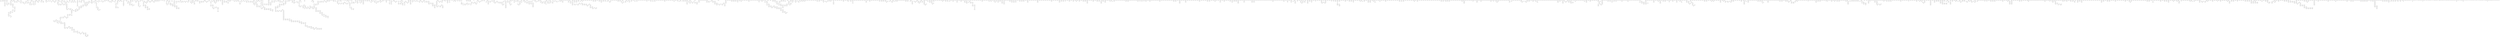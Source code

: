 graph g
{

  /* list of nodes */
  "APOA1BP";
  "COQ3";
  "COQ3_1";
  "COQ3_2";
  "COQ5_2";
  "aacC1";
  "aarA";
  "aat";
  "abaF_1";
  "accA1_2";
  "acr3_2";
  "acrB_1";
  "ada";
  "adc";
  "adh1";
  "adhA";
  "aes";
  "ahpF_1";
  "ahpF_2";
  "aidA_2";
  "aidA_3";
  "allA";
  "allS";
  "ampC";
  "ampG";
  "amtB_3";
  "amtB_4";
  "angR";
  "anoI";
  "anoR";
  "ant1_1";
  "ant1_2";
  "apaH";
  "aprE";
  "aptA";
  "aptB";
  "arnE_1";
  "arnE_2";
  "arnT";
  "aroP_1";
  "arsC_1";
  "arsC_2";
  "arsC_3";
  "asnC";
  "astA_1";
  "astE";
  "ata_1";
  "ata_2";
  "ata_3";
  "ata_4";
  "atoC";
  "atpH";
  "azoR1";
  "bacA";
  "bamA_1";
  "bamA_2";
  "bamD";
  "bauA";
  "bauC";
  "bdcA";
  "benM_1";
  "besA";
  "betI_2";
  "betI_4";
  "betS";
  "bfrD";
  "bicA";
  "bicA_1";
  "bicA_2";
  "bicA_3";
  "bioH";
  "bla";
  "blc_1";
  "bshA";
  "btuB_1";
  "btuB_3";
  "btuB_4";
  "btuB_5";
  "btuF";
  "cas1";
  "cas3";
  "cas6f";
  "cat";
  "cat_1";
  "cat_2";
  "cdiI";
  "chbG";
  "chrA1";
  "chrB1";
  "cinA_2";
  "cirA";
  "citG";
  "clpV1";
  "clsA";
  "cmpC";
  "cmr";
  "cntO_1";
  "cntO_2";
  "cntO_3";
  "cntO_4";
  "cntO_5";
  "cntO_7";
  "cobB";
  "cobC";
  "cobS";
  "cobT";
  "comEC";
  "comM_1";
  "comM_2";
  "comR_2";
  "copA_3";
  "corA_2";
  "cpdA_3";
  "cpoB";
  "cpo_2";
  "crp";
  "cspG_2";
  "csy1";
  "csy2";
  "csy3";
  "cueR";
  "curA";
  "cusA";
  "cusR_1";
  "cybC";
  "cycA_5";
  "cynR_1";
  "cysA_1";
  "cysG";
  "cysH_1";
  "cysL";
  "cysM";
  "czcA_1";
  "czcA_2";
  "czcB";
  "czcB_1";
  "czcB_2";
  "czcC";
  "czcD_1";
  "czcD_3";
  "czcO";
  "czcO_1";
  "czcO_2";
  "czcS";
  "dapA_1";
  "dapA_4";
  "dctA1";
  "dcyD";
  "dddP";
  "ddl_1";
  "deaD";
  "decR_1";
  "dedA_1";
  "dgcN_2";
  "dgdA";
  "dgkA";
  "dhaA";
  "dhbA";
  "dhbB";
  "dhbC";
  "dhbE";
  "dhbF";
  "dhbF_1";
  "dhbF_2";
  "djlA";
  "dltA";
  "dmlR_11";
  "dmlR_16";
  "dmlR_3";
  "dmlR_6";
  "dmpM";
  "dnaB_2";
  "dnaB_3";
  "dpnM";
  "dppA";
  "drgA";
  "dsbD";
  "dsdA";
  "dtpT";
  "dxr";
  "eamB";
  "echA8_1";
  "efp";
  "egtB";
  "egtB_1";
  "egtB_2";
  "emrA_2";
  "emrA_5";
  "emrE_2";
  "entA";
  "entB";
  "entC";
  "entE";
  "entS_2";
  "ephA";
  "epsL";
  "eptA";
  "eptC";
  "esiB";
  "esiB_1";
  "esiB_2";
  "ethR";
  "eutC";
  "eutQ";
  "exoX";
  "fabB_1";
  "fabD_1";
  "fabG_2";
  "fabG_3";
  "fabG_5";
  "fadI_2";
  "farB";
  "fatA_2";
  "fatB";
  "fatC";
  "fatD";
  "fecE";
  "fecI";
  "feoB";
  "feoB_1";
  "feoB_2";
  "fes";
  "fhuA";
  "fhuE";
  "fhuE_1";
  "fhuE_2";
  "fimA";
  "fldP_3";
  "fni";
  "folD_2";
  "folP_2";
  "folP_3";
  "frmA_2";
  "frmR";
  "ftsH_2";
  "ftsN";
  "fur_1";
  "gabP_1";
  "gabR_1";
  "gabR_2";
  "galE_1";
  "galU";
  "garD";
  "garK";
  "garL";
  "gbsA";
  "gcvA_2";
  "gcvA_3";
  "gcvT_1";
  "gcvT_2";
  "gdhB_2";
  "gdx_2";
  "glaR";
  "glcC";
  "glnK_2";
  "gloB_1";
  "glpD";
  "glpE_1";
  "glpQ";
  "gltS";
  "gluQ";
  "gor";
  "group_1001";
  "group_1002";
  "group_1003";
  "group_1004";
  "group_1005";
  "group_1006";
  "group_1007";
  "group_1008";
  "group_1009";
  "group_1010";
  "group_1011";
  "group_1012";
  "group_1013";
  "group_1014";
  "group_1015";
  "group_1016";
  "group_1017";
  "group_1018";
  "group_1019";
  "group_1020";
  "group_1021";
  "group_1022";
  "group_1023";
  "group_1024";
  "group_1025";
  "group_1026";
  "group_1027";
  "group_1028";
  "group_1029";
  "group_1030";
  "group_1031";
  "group_1032";
  "group_1033";
  "group_1034";
  "group_1035";
  "group_1036";
  "group_1037";
  "group_1038";
  "group_1039";
  "group_1040";
  "group_1041";
  "group_1042";
  "group_1043";
  "group_1044";
  "group_1045";
  "group_1046";
  "group_1047";
  "group_1048";
  "group_1049";
  "group_1050";
  "group_1051";
  "group_1052";
  "group_1053";
  "group_1054";
  "group_1055";
  "group_1056";
  "group_1058";
  "group_1060";
  "group_1063";
  "group_1064";
  "group_1065";
  "group_1066";
  "group_1067";
  "group_1068";
  "group_1070";
  "group_1071";
  "group_1072";
  "group_1073";
  "group_1074";
  "group_1075";
  "group_1077";
  "group_1078";
  "group_1081";
  "group_1082";
  "group_1083";
  "group_1084";
  "group_1085";
  "group_1088";
  "group_1089";
  "group_1090";
  "group_1092";
  "group_1093";
  "group_1095";
  "group_1096";
  "group_1097";
  "group_1098";
  "group_1100";
  "group_1101";
  "group_1102";
  "group_1103";
  "group_1104";
  "group_1105";
  "group_1106";
  "group_1107";
  "group_1108";
  "group_1109";
  "group_1110";
  "group_1111";
  "group_1112";
  "group_1113";
  "group_1114";
  "group_1115";
  "group_1117";
  "group_1118";
  "group_1119";
  "group_1120";
  "group_1121";
  "group_1122";
  "group_1125";
  "group_1126";
  "group_1127";
  "group_1128";
  "group_1129";
  "group_1131";
  "group_1132";
  "group_1133";
  "group_1134";
  "group_1135";
  "group_1137";
  "group_1138";
  "group_1139";
  "group_1142";
  "group_1143";
  "group_1144";
  "group_1146";
  "group_1148";
  "group_1149";
  "group_1150";
  "group_1151";
  "group_1153";
  "group_1154";
  "group_1155";
  "group_1156";
  "group_1157";
  "group_1158";
  "group_1159";
  "group_1160";
  "group_1161";
  "group_1162";
  "group_1163";
  "group_1164";
  "group_1165";
  "group_1166";
  "group_1167";
  "group_1168";
  "group_1170";
  "group_1171";
  "group_1175";
  "group_1180";
  "group_1181";
  "group_1182";
  "group_1183";
  "group_1186";
  "group_1187";
  "group_1193";
  "group_1194";
  "group_1197";
  "group_1198";
  "group_1199";
  "group_1202";
  "group_1203";
  "group_1204";
  "group_1205";
  "group_1206";
  "group_1207";
  "group_1208";
  "group_1209";
  "group_1210";
  "group_1211";
  "group_1212";
  "group_1213";
  "group_1214";
  "group_1215";
  "group_1216";
  "group_1217";
  "group_1218";
  "group_1220";
  "group_1221";
  "group_1222";
  "group_1223";
  "group_1224";
  "group_1225";
  "group_1226";
  "group_1230";
  "group_1231";
  "group_1233";
  "group_1235";
  "group_1236";
  "group_1237";
  "group_1238";
  "group_1239";
  "group_1240";
  "group_1241";
  "group_1242";
  "group_1243";
  "group_1245";
  "group_1246";
  "group_1247";
  "group_1248";
  "group_1250";
  "group_1251";
  "group_1252";
  "group_1253";
  "group_1255";
  "group_1256";
  "group_1257";
  "group_1258";
  "group_1259";
  "group_1260";
  "group_1261";
  "group_1262";
  "group_1263";
  "group_1264";
  "group_1265";
  "group_1266";
  "group_1267";
  "group_1268";
  "group_1269";
  "group_1270";
  "group_1271";
  "group_1272";
  "group_1273";
  "group_1274";
  "group_1275";
  "group_1276";
  "group_1277";
  "group_1278";
  "group_1279";
  "group_1280";
  "group_1281";
  "group_1282";
  "group_1283";
  "group_1284";
  "group_1285";
  "group_1286";
  "group_1287";
  "group_1288";
  "group_1289";
  "group_1290";
  "group_1291";
  "group_1292";
  "group_1293";
  "group_1294";
  "group_1296";
  "group_1299";
  "group_13";
  "group_1300";
  "group_1301";
  "group_1303";
  "group_1305";
  "group_1306";
  "group_1307";
  "group_1308";
  "group_1309";
  "group_1310";
  "group_1311";
  "group_1313";
  "group_1314";
  "group_1315";
  "group_1316";
  "group_1318";
  "group_1319";
  "group_1320";
  "group_1321";
  "group_1323";
  "group_1324";
  "group_1325";
  "group_1326";
  "group_1327";
  "group_1328";
  "group_1329";
  "group_1330";
  "group_1331";
  "group_1332";
  "group_1333";
  "group_1334";
  "group_1335";
  "group_1336";
  "group_1337";
  "group_1338";
  "group_1339";
  "group_1340";
  "group_1341";
  "group_1342";
  "group_1343";
  "group_1344";
  "group_1345";
  "group_1346";
  "group_1347";
  "group_1348";
  "group_1349";
  "group_1350";
  "group_1351";
  "group_1352";
  "group_1353";
  "group_1354";
  "group_1355";
  "group_1356";
  "group_1357";
  "group_1359";
  "group_136";
  "group_1360";
  "group_1361";
  "group_1362";
  "group_1363";
  "group_1365";
  "group_1366";
  "group_1367";
  "group_1368";
  "group_1369";
  "group_137";
  "group_1370";
  "group_1371";
  "group_1372";
  "group_1373";
  "group_1375";
  "group_1376";
  "group_1377";
  "group_1378";
  "group_1379";
  "group_138";
  "group_1380";
  "group_1381";
  "group_1382";
  "group_1386";
  "group_1387";
  "group_1388";
  "group_1389";
  "group_139";
  "group_1391";
  "group_1392";
  "group_1393";
  "group_1394";
  "group_1395";
  "group_1396";
  "group_1398";
  "group_1400";
  "group_1401";
  "group_1402";
  "group_1405";
  "group_1406";
  "group_1407";
  "group_1408";
  "group_1409";
  "group_1410";
  "group_1411";
  "group_1413";
  "group_1415";
  "group_1419";
  "group_1423";
  "group_1424";
  "group_1425";
  "group_1426";
  "group_1427";
  "group_1429";
  "group_1430";
  "group_1431";
  "group_1432";
  "group_1433";
  "group_1439";
  "group_1440";
  "group_1441";
  "group_1446";
  "group_1447";
  "group_1449";
  "group_1453";
  "group_1454";
  "group_1455";
  "group_1456";
  "group_1457";
  "group_1458";
  "group_1460";
  "group_1461";
  "group_1465";
  "group_1471";
  "group_1474";
  "group_1475";
  "group_1477";
  "group_1479";
  "group_1481";
  "group_1482";
  "group_1483";
  "group_1485";
  "group_1486";
  "group_1487";
  "group_1488";
  "group_1489";
  "group_1491";
  "group_1492";
  "group_1494";
  "group_1495";
  "group_1496";
  "group_1498";
  "group_1499";
  "group_15";
  "group_1501";
  "group_1503";
  "group_1506";
  "group_1507";
  "group_1509";
  "group_1511";
  "group_1512";
  "group_1513";
  "group_1514";
  "group_1515";
  "group_1516";
  "group_1518";
  "group_1519";
  "group_1520";
  "group_1521";
  "group_1524";
  "group_1525";
  "group_1527";
  "group_1528";
  "group_1529";
  "group_1530";
  "group_1532";
  "group_1533";
  "group_1534";
  "group_1535";
  "group_1540";
  "group_1541";
  "group_1542";
  "group_1544";
  "group_1545";
  "group_1546";
  "group_1547";
  "group_1548";
  "group_1551";
  "group_1552";
  "group_1553";
  "group_1554";
  "group_1555";
  "group_1557";
  "group_1558";
  "group_1559";
  "group_1560";
  "group_1562";
  "group_1563";
  "group_1564";
  "group_1565";
  "group_1568";
  "group_1569";
  "group_1570";
  "group_1571";
  "group_1572";
  "group_1573";
  "group_1576";
  "group_1578";
  "group_1579";
  "group_1580";
  "group_1581";
  "group_1582";
  "group_1583";
  "group_1584";
  "group_1585";
  "group_1586";
  "group_1589";
  "group_1590";
  "group_1591";
  "group_1592";
  "group_1594";
  "group_1595";
  "group_1596";
  "group_1597";
  "group_1598";
  "group_1599";
  "group_1600";
  "group_1601";
  "group_1603";
  "group_1604";
  "group_1605";
  "group_1606";
  "group_1607";
  "group_1608";
  "group_1609";
  "group_1610";
  "group_1611";
  "group_1612";
  "group_1613";
  "group_1614";
  "group_1615";
  "group_1616";
  "group_1617";
  "group_1618";
  "group_1619";
  "group_1620";
  "group_1621";
  "group_1622";
  "group_1623";
  "group_1624";
  "group_1625";
  "group_1626";
  "group_1627";
  "group_1628";
  "group_1629";
  "group_1630";
  "group_1631";
  "group_1632";
  "group_1633";
  "group_1634";
  "group_1635";
  "group_1636";
  "group_1637";
  "group_1638";
  "group_1639";
  "group_1640";
  "group_1641";
  "group_1643";
  "group_1645";
  "group_1646";
  "group_1647";
  "group_1648";
  "group_1651";
  "group_1652";
  "group_1653";
  "group_1654";
  "group_1655";
  "group_1657";
  "group_1658";
  "group_1659";
  "group_1660";
  "group_1661";
  "group_1662";
  "group_1664";
  "group_1665";
  "group_1666";
  "group_1667";
  "group_1668";
  "group_1669";
  "group_1670";
  "group_1671";
  "group_1672";
  "group_1674";
  "group_1676";
  "group_1677";
  "group_1678";
  "group_1679";
  "group_1680";
  "group_1681";
  "group_1682";
  "group_1683";
  "group_1685";
  "group_1686";
  "group_1688";
  "group_1690";
  "group_1692";
  "group_1693";
  "group_1694";
  "group_1695";
  "group_1696";
  "group_1697";
  "group_1698";
  "group_1699";
  "group_17";
  "group_1700";
  "group_1701";
  "group_1702";
  "group_1704";
  "group_1705";
  "group_1706";
  "group_1707";
  "group_1708";
  "group_1711";
  "group_1712";
  "group_1714";
  "group_1715";
  "group_1716";
  "group_1717";
  "group_1718";
  "group_1720";
  "group_1721";
  "group_1722";
  "group_1723";
  "group_1724";
  "group_1725";
  "group_1726";
  "group_1728";
  "group_1734";
  "group_1736";
  "group_1737";
  "group_1738";
  "group_1739";
  "group_1740";
  "group_1741";
  "group_1742";
  "group_1743";
  "group_1744";
  "group_1745";
  "group_1746";
  "group_1747";
  "group_1748";
  "group_1749";
  "group_1750";
  "group_1751";
  "group_1752";
  "group_1753";
  "group_1754";
  "group_1756";
  "group_1757";
  "group_1758";
  "group_1759";
  "group_1760";
  "group_1761";
  "group_1762";
  "group_1764";
  "group_1765";
  "group_1766";
  "group_1768";
  "group_1771";
  "group_1772";
  "group_1776";
  "group_1783";
  "group_1784";
  "group_1785";
  "group_1787";
  "group_1788";
  "group_1789";
  "group_1790";
  "group_1791";
  "group_1792";
  "group_1793";
  "group_1794";
  "group_1795";
  "group_1797";
  "group_1799";
  "group_1803";
  "group_1804";
  "group_1805";
  "group_1806";
  "group_1807";
  "group_1808";
  "group_1809";
  "group_1810";
  "group_1811";
  "group_1812";
  "group_1813";
  "group_1814";
  "group_1815";
  "group_1816";
  "group_1818";
  "group_1819";
  "group_1820";
  "group_1821";
  "group_1823";
  "group_1824";
  "group_1825";
  "group_1826";
  "group_1827";
  "group_1829";
  "group_1830";
  "group_1831";
  "group_1832";
  "group_1833";
  "group_1834";
  "group_1835";
  "group_1837";
  "group_1838";
  "group_1839";
  "group_1840";
  "group_1841";
  "group_1842";
  "group_1843";
  "group_1844";
  "group_1845";
  "group_1846";
  "group_1847";
  "group_1848";
  "group_1849";
  "group_1850";
  "group_1851";
  "group_1852";
  "group_1853";
  "group_1854";
  "group_1855";
  "group_1856";
  "group_1857";
  "group_1858";
  "group_1859";
  "group_1860";
  "group_1861";
  "group_1862";
  "group_1863";
  "group_1864";
  "group_1865";
  "group_1866";
  "group_1867";
  "group_1868";
  "group_1869";
  "group_1870";
  "group_1871";
  "group_1873";
  "group_1875";
  "group_1876";
  "group_1877";
  "group_1878";
  "group_1879";
  "group_1881";
  "group_1882";
  "group_1883";
  "group_1884";
  "group_1885";
  "group_1887";
  "group_1888";
  "group_1891";
  "group_1892";
  "group_1893";
  "group_1894";
  "group_1895";
  "group_1896";
  "group_1897";
  "group_1898";
  "group_1899";
  "group_1900";
  "group_1901";
  "group_1903";
  "group_1904";
  "group_1905";
  "group_1906";
  "group_1907";
  "group_1908";
  "group_1909";
  "group_1910";
  "group_1911";
  "group_1912";
  "group_1913";
  "group_1914";
  "group_1915";
  "group_1916";
  "group_1917";
  "group_1918";
  "group_1919";
  "group_1920";
  "group_1921";
  "group_1922";
  "group_1923";
  "group_1924";
  "group_1925";
  "group_1926";
  "group_1927";
  "group_1928";
  "group_1929";
  "group_1930";
  "group_1931";
  "group_1933";
  "group_1934";
  "group_1935";
  "group_1936";
  "group_1937";
  "group_1938";
  "group_1940";
  "group_1941";
  "group_1942";
  "group_1943";
  "group_1944";
  "group_1945";
  "group_1946";
  "group_1947";
  "group_1948";
  "group_1949";
  "group_1950";
  "group_1951";
  "group_1952";
  "group_1954";
  "group_1955";
  "group_1956";
  "group_1957";
  "group_1959";
  "group_1960";
  "group_1961";
  "group_1962";
  "group_1963";
  "group_1964";
  "group_1965";
  "group_1967";
  "group_1969";
  "group_1970";
  "group_1971";
  "group_1972";
  "group_1974";
  "group_1975";
  "group_1976";
  "group_1978";
  "group_1980";
  "group_1981";
  "group_1982";
  "group_1983";
  "group_1984";
  "group_1986";
  "group_1988";
  "group_1989";
  "group_1991";
  "group_1992";
  "group_1993";
  "group_1994";
  "group_1995";
  "group_1996";
  "group_1997";
  "group_1999";
  "group_2000";
  "group_2001";
  "group_2002";
  "group_2003";
  "group_2005";
  "group_2007";
  "group_2009";
  "group_2010";
  "group_2011";
  "group_2012";
  "group_2013";
  "group_2014";
  "group_2015";
  "group_2016";
  "group_2017";
  "group_2018";
  "group_2019";
  "group_2020";
  "group_2022";
  "group_2023";
  "group_2028";
  "group_2030";
  "group_2034";
  "group_2035";
  "group_2036";
  "group_2037";
  "group_2038";
  "group_2039";
  "group_2040";
  "group_2041";
  "group_2042";
  "group_2049";
  "group_2050";
  "group_2052";
  "group_2053";
  "group_2054";
  "group_2055";
  "group_2058";
  "group_2059";
  "group_2060";
  "group_2061";
  "group_2062";
  "group_2063";
  "group_2064";
  "group_2065";
  "group_2066";
  "group_2068";
  "group_2069";
  "group_2071";
  "group_2072";
  "group_2073";
  "group_2074";
  "group_2075";
  "group_2076";
  "group_2077";
  "group_2078";
  "group_2079";
  "group_2080";
  "group_2081";
  "group_2084";
  "group_2085";
  "group_2086";
  "group_2088";
  "group_2089";
  "group_2091";
  "group_2092";
  "group_2093";
  "group_2094";
  "group_21";
  "group_2101";
  "group_2103";
  "group_2105";
  "group_2107";
  "group_2108";
  "group_2110";
  "group_2111";
  "group_2112";
  "group_2115";
  "group_2117";
  "group_2119";
  "group_2120";
  "group_2121";
  "group_2122";
  "group_2123";
  "group_2124";
  "group_2125";
  "group_2126";
  "group_2127";
  "group_2128";
  "group_2129";
  "group_2130";
  "group_2131";
  "group_2132";
  "group_2136";
  "group_2137";
  "group_2138";
  "group_2139";
  "group_2140";
  "group_2141";
  "group_2145";
  "group_2146";
  "group_2147";
  "group_2148";
  "group_2150";
  "group_2151";
  "group_2152";
  "group_2153";
  "group_2154";
  "group_2155";
  "group_2156";
  "group_2157";
  "group_2158";
  "group_2159";
  "group_2160";
  "group_2162";
  "group_2163";
  "group_2165";
  "group_2166";
  "group_2169";
  "group_2172";
  "group_2174";
  "group_2175";
  "group_2176";
  "group_2177";
  "group_2179";
  "group_2181";
  "group_2182";
  "group_2183";
  "group_2184";
  "group_2185";
  "group_2186";
  "group_2187";
  "group_2188";
  "group_2189";
  "group_2190";
  "group_2191";
  "group_2192";
  "group_2193";
  "group_2194";
  "group_2195";
  "group_2197";
  "group_2198";
  "group_2199";
  "group_2200";
  "group_2201";
  "group_2202";
  "group_2203";
  "group_2204";
  "group_2207";
  "group_2208";
  "group_2209";
  "group_2210";
  "group_2211";
  "group_2213";
  "group_2215";
  "group_2216";
  "group_2217";
  "group_2218";
  "group_2219";
  "group_2220";
  "group_2221";
  "group_2222";
  "group_2223";
  "group_2224";
  "group_2226";
  "group_2227";
  "group_2228";
  "group_2229";
  "group_2232";
  "group_2234";
  "group_2237";
  "group_2238";
  "group_2242";
  "group_2243";
  "group_2244";
  "group_2245";
  "group_2246";
  "group_2247";
  "group_2249";
  "group_2250";
  "group_2251";
  "group_2252";
  "group_2253";
  "group_2254";
  "group_2255";
  "group_2256";
  "group_2257";
  "group_2258";
  "group_2259";
  "group_2261";
  "group_2262";
  "group_2264";
  "group_2265";
  "group_2266";
  "group_2267";
  "group_2268";
  "group_2269";
  "group_2274";
  "group_2276";
  "group_2277";
  "group_2278";
  "group_2279";
  "group_2280";
  "group_2281";
  "group_2282";
  "group_2283";
  "group_2284";
  "group_2285";
  "group_2286";
  "group_2287";
  "group_2290";
  "group_2292";
  "group_2293";
  "group_2294";
  "group_2295";
  "group_2300";
  "group_2301";
  "group_2302";
  "group_2303";
  "group_2304";
  "group_2305";
  "group_2306";
  "group_2307";
  "group_2309";
  "group_2310";
  "group_2311";
  "group_2312";
  "group_2313";
  "group_2314";
  "group_2315";
  "group_2316";
  "group_2318";
  "group_2319";
  "group_2320";
  "group_2321";
  "group_2322";
  "group_2325";
  "group_2326";
  "group_2327";
  "group_2328";
  "group_2329";
  "group_2332";
  "group_2333";
  "group_2335";
  "group_2336";
  "group_2337";
  "group_2338";
  "group_2339";
  "group_2340";
  "group_2342";
  "group_2343";
  "group_2344";
  "group_2345";
  "group_2346";
  "group_2347";
  "group_2348";
  "group_2349";
  "group_2350";
  "group_2352";
  "group_2353";
  "group_2355";
  "group_2356";
  "group_2357";
  "group_2358";
  "group_2359";
  "group_2360";
  "group_2361";
  "group_2362";
  "group_2363";
  "group_2364";
  "group_2365";
  "group_2366";
  "group_2367";
  "group_2368";
  "group_2370";
  "group_2371";
  "group_2373";
  "group_2374";
  "group_2376";
  "group_2377";
  "group_2380";
  "group_2381";
  "group_2382";
  "group_2383";
  "group_2384";
  "group_2385";
  "group_2386";
  "group_2387";
  "group_2388";
  "group_2390";
  "group_2391";
  "group_2392";
  "group_2393";
  "group_2394";
  "group_2395";
  "group_2397";
  "group_2398";
  "group_2399";
  "group_24";
  "group_2400";
  "group_2401";
  "group_2402";
  "group_2403";
  "group_2404";
  "group_2406";
  "group_2407";
  "group_2408";
  "group_2409";
  "group_2410";
  "group_2411";
  "group_2412";
  "group_2413";
  "group_2414";
  "group_2415";
  "group_2416";
  "group_2417";
  "group_2418";
  "group_2419";
  "group_2421";
  "group_2422";
  "group_2423";
  "group_2424";
  "group_2425";
  "group_2426";
  "group_2427";
  "group_2428";
  "group_2429";
  "group_2430";
  "group_2431";
  "group_2432";
  "group_2434";
  "group_2435";
  "group_2437";
  "group_2438";
  "group_2440";
  "group_2442";
  "group_2444";
  "group_2445";
  "group_2446";
  "group_2447";
  "group_2449";
  "group_2450";
  "group_2451";
  "group_2453";
  "group_2454";
  "group_2455";
  "group_2456";
  "group_2457";
  "group_2458";
  "group_2461";
  "group_2465";
  "group_2466";
  "group_2467";
  "group_2469";
  "group_2470";
  "group_2473";
  "group_2475";
  "group_2476";
  "group_2477";
  "group_2480";
  "group_2482";
  "group_2483";
  "group_2484";
  "group_2485";
  "group_2488";
  "group_2490";
  "group_2491";
  "group_2493";
  "group_2494";
  "group_2495";
  "group_2496";
  "group_2498";
  "group_25";
  "group_2500";
  "group_2501";
  "group_2502";
  "group_2503";
  "group_2506";
  "group_2508";
  "group_2510";
  "group_2512";
  "group_2513";
  "group_2514";
  "group_2515";
  "group_2517";
  "group_2518";
  "group_2520";
  "group_2521";
  "group_2522";
  "group_2523";
  "group_2524";
  "group_2525";
  "group_2527";
  "group_2528";
  "group_2529";
  "group_2530";
  "group_2531";
  "group_2532";
  "group_2533";
  "group_2534";
  "group_2535";
  "group_2536";
  "group_2537";
  "group_2538";
  "group_2539";
  "group_2541";
  "group_2543";
  "group_2544";
  "group_2545";
  "group_2546";
  "group_2547";
  "group_2548";
  "group_2549";
  "group_2550";
  "group_2551";
  "group_2552";
  "group_2553";
  "group_2554";
  "group_2555";
  "group_2556";
  "group_2558";
  "group_2560";
  "group_2561";
  "group_2562";
  "group_2563";
  "group_2565";
  "group_2566";
  "group_2568";
  "group_2569";
  "group_2571";
  "group_2573";
  "group_2574";
  "group_2575";
  "group_2576";
  "group_2577";
  "group_2578";
  "group_2579";
  "group_2580";
  "group_2581";
  "group_2582";
  "group_2583";
  "group_2584";
  "group_2585";
  "group_2586";
  "group_2587";
  "group_2590";
  "group_2591";
  "group_2592";
  "group_2593";
  "group_2594";
  "group_2595";
  "group_2596";
  "group_2598";
  "group_26";
  "group_2600";
  "group_2601";
  "group_2603";
  "group_2604";
  "group_2605";
  "group_2606";
  "group_2607";
  "group_2608";
  "group_2609";
  "group_2610";
  "group_2611";
  "group_2612";
  "group_2613";
  "group_2614";
  "group_2615";
  "group_2616";
  "group_2617";
  "group_2618";
  "group_2619";
  "group_2620";
  "group_2621";
  "group_2622";
  "group_2625";
  "group_2626";
  "group_2627";
  "group_2628";
  "group_2629";
  "group_2630";
  "group_2632";
  "group_2633";
  "group_2634";
  "group_2635";
  "group_2636";
  "group_2637";
  "group_2638";
  "group_2639";
  "group_2640";
  "group_2641";
  "group_2642";
  "group_2644";
  "group_2645";
  "group_2646";
  "group_2647";
  "group_2648";
  "group_2649";
  "group_2650";
  "group_2651";
  "group_2652";
  "group_2653";
  "group_2654";
  "group_2655";
  "group_2657";
  "group_2658";
  "group_2659";
  "group_2660";
  "group_2661";
  "group_2663";
  "group_2665";
  "group_2666";
  "group_2667";
  "group_2668";
  "group_2669";
  "group_2671";
  "group_2673";
  "group_2674";
  "group_2675";
  "group_2676";
  "group_2677";
  "group_2678";
  "group_2679";
  "group_2682";
  "group_2683";
  "group_2684";
  "group_2685";
  "group_2686";
  "group_2688";
  "group_2689";
  "group_2690";
  "group_2691";
  "group_2692";
  "group_2693";
  "group_2694";
  "group_2695";
  "group_2696";
  "group_2697";
  "group_2698";
  "group_2699";
  "group_27";
  "group_2700";
  "group_2701";
  "group_2702";
  "group_2703";
  "group_2704";
  "group_2706";
  "group_2707";
  "group_2708";
  "group_2709";
  "group_2710";
  "group_2711";
  "group_2712";
  "group_2714";
  "group_2715";
  "group_2716";
  "group_2717";
  "group_2722";
  "group_2723";
  "group_2724";
  "group_2725";
  "group_2726";
  "group_2727";
  "group_2728";
  "group_2729";
  "group_2731";
  "group_2732";
  "group_2734";
  "group_2735";
  "group_2736";
  "group_2737";
  "group_2738";
  "group_2739";
  "group_2740";
  "group_2741";
  "group_2742";
  "group_2743";
  "group_2744";
  "group_2745";
  "group_2746";
  "group_2747";
  "group_2748";
  "group_2749";
  "group_2750";
  "group_2751";
  "group_2752";
  "group_2753";
  "group_2754";
  "group_2755";
  "group_2756";
  "group_2757";
  "group_2759";
  "group_2761";
  "group_2762";
  "group_2763";
  "group_2765";
  "group_2767";
  "group_2768";
  "group_2769";
  "group_2770";
  "group_2775";
  "group_2777";
  "group_2780";
  "group_2781";
  "group_2782";
  "group_2783";
  "group_2785";
  "group_2787";
  "group_2788";
  "group_2789";
  "group_2790";
  "group_2792";
  "group_2793";
  "group_2794";
  "group_2795";
  "group_2796";
  "group_2797";
  "group_2798";
  "group_2799";
  "group_28";
  "group_2800";
  "group_2801";
  "group_2802";
  "group_2803";
  "group_2804";
  "group_2806";
  "group_2807";
  "group_2808";
  "group_2810";
  "group_2811";
  "group_2812";
  "group_2813";
  "group_2814";
  "group_2815";
  "group_2816";
  "group_2817";
  "group_2818";
  "group_2819";
  "group_2820";
  "group_2821";
  "group_2822";
  "group_2823";
  "group_2824";
  "group_2825";
  "group_2827";
  "group_2829";
  "group_2833";
  "group_2835";
  "group_2836";
  "group_2837";
  "group_2838";
  "group_2839";
  "group_2840";
  "group_2841";
  "group_2842";
  "group_2843";
  "group_2844";
  "group_2845";
  "group_2846";
  "group_2847";
  "group_2848";
  "group_2849";
  "group_2850";
  "group_2851";
  "group_2854";
  "group_2855";
  "group_2856";
  "group_2858";
  "group_2859";
  "group_2860";
  "group_2861";
  "group_2862";
  "group_2864";
  "group_2865";
  "group_2866";
  "group_2867";
  "group_2869";
  "group_2870";
  "group_2871";
  "group_2872";
  "group_2873";
  "group_2874";
  "group_2875";
  "group_2876";
  "group_2877";
  "group_2878";
  "group_2879";
  "group_2880";
  "group_2881";
  "group_2882";
  "group_2883";
  "group_2884";
  "group_2885";
  "group_2886";
  "group_2887";
  "group_2888";
  "group_2889";
  "group_2890";
  "group_2891";
  "group_2892";
  "group_2894";
  "group_2895";
  "group_2896";
  "group_2897";
  "group_2898";
  "group_2899";
  "group_29";
  "group_2900";
  "group_2901";
  "group_2902";
  "group_2903";
  "group_2905";
  "group_2906";
  "group_2907";
  "group_2908";
  "group_2909";
  "group_2910";
  "group_2911";
  "group_2912";
  "group_2915";
  "group_2918";
  "group_2920";
  "group_2921";
  "group_2922";
  "group_2923";
  "group_2924";
  "group_2925";
  "group_2926";
  "group_2928";
  "group_2929";
  "group_2930";
  "group_2931";
  "group_2932";
  "group_2933";
  "group_2934";
  "group_2935";
  "group_2936";
  "group_2937";
  "group_2941";
  "group_2944";
  "group_2945";
  "group_2947";
  "group_2949";
  "group_2951";
  "group_2952";
  "group_2953";
  "group_2954";
  "group_2956";
  "group_2957";
  "group_2958";
  "group_2959";
  "group_2960";
  "group_2961";
  "group_2962";
  "group_2964";
  "group_2965";
  "group_2966";
  "group_2967";
  "group_2970";
  "group_2976";
  "group_2977";
  "group_2978";
  "group_2980";
  "group_2981";
  "group_2982";
  "group_2983";
  "group_2985";
  "group_2986";
  "group_2987";
  "group_2988";
  "group_2989";
  "group_2990";
  "group_2991";
  "group_2992";
  "group_2996";
  "group_2997";
  "group_30";
  "group_3000";
  "group_3001";
  "group_3002";
  "group_3003";
  "group_3004";
  "group_3005";
  "group_3007";
  "group_3008";
  "group_3009";
  "group_3010";
  "group_3011";
  "group_3012";
  "group_3013";
  "group_3014";
  "group_3015";
  "group_3017";
  "group_3018";
  "group_3020";
  "group_3021";
  "group_3022";
  "group_3024";
  "group_3025";
  "group_3027";
  "group_3028";
  "group_3030";
  "group_3031";
  "group_3032";
  "group_3033";
  "group_3035";
  "group_3037";
  "group_3038";
  "group_3039";
  "group_3040";
  "group_3041";
  "group_3042";
  "group_3043";
  "group_3044";
  "group_3045";
  "group_3047";
  "group_3048";
  "group_3049";
  "group_3050";
  "group_3051";
  "group_3052";
  "group_3053";
  "group_3054";
  "group_3055";
  "group_3058";
  "group_3059";
  "group_3060";
  "group_3062";
  "group_3063";
  "group_3064";
  "group_3065";
  "group_3068";
  "group_3069";
  "group_3070";
  "group_3071";
  "group_3073";
  "group_3077";
  "group_3078";
  "group_3079";
  "group_3080";
  "group_3081";
  "group_3082";
  "group_3083";
  "group_3084";
  "group_3085";
  "group_3086";
  "group_3087";
  "group_3088";
  "group_3089";
  "group_3090";
  "group_3091";
  "group_3092";
  "group_3093";
  "group_3094";
  "group_3097";
  "group_3098";
  "group_3099";
  "group_31";
  "group_3110";
  "group_3111";
  "group_3112";
  "group_3113";
  "group_3114";
  "group_3115";
  "group_3116";
  "group_3117";
  "group_3118";
  "group_3119";
  "group_3120";
  "group_3121";
  "group_3122";
  "group_3125";
  "group_3127";
  "group_3128";
  "group_3129";
  "group_3131";
  "group_3137";
  "group_3138";
  "group_3139";
  "group_3140";
  "group_3141";
  "group_3142";
  "group_3143";
  "group_3145";
  "group_3146";
  "group_3147";
  "group_3148";
  "group_3149";
  "group_3150";
  "group_3152";
  "group_3154";
  "group_3155";
  "group_3156";
  "group_3157";
  "group_3158";
  "group_3159";
  "group_3160";
  "group_3161";
  "group_3162";
  "group_3163";
  "group_3164";
  "group_3166";
  "group_3168";
  "group_3169";
  "group_3170";
  "group_3171";
  "group_3172";
  "group_3173";
  "group_3174";
  "group_3175";
  "group_3176";
  "group_3177";
  "group_3178";
  "group_3179";
  "group_3180";
  "group_3181";
  "group_3183";
  "group_3184";
  "group_3185";
  "group_3186";
  "group_3188";
  "group_3189";
  "group_3190";
  "group_3191";
  "group_3196";
  "group_3197";
  "group_3198";
  "group_3199";
  "group_32";
  "group_3200";
  "group_3201";
  "group_3202";
  "group_3203";
  "group_3204";
  "group_3206";
  "group_3207";
  "group_3208";
  "group_3209";
  "group_3210";
  "group_3211";
  "group_3212";
  "group_3213";
  "group_3214";
  "group_3215";
  "group_3216";
  "group_3217";
  "group_3218";
  "group_3219";
  "group_3220";
  "group_3221";
  "group_3222";
  "group_3223";
  "group_3224";
  "group_3225";
  "group_3226";
  "group_3227";
  "group_3228";
  "group_3229";
  "group_3230";
  "group_3231";
  "group_3232";
  "group_3233";
  "group_3234";
  "group_3235";
  "group_3236";
  "group_3237";
  "group_3238";
  "group_3239";
  "group_3241";
  "group_3242";
  "group_3243";
  "group_3245";
  "group_3248";
  "group_3249";
  "group_3250";
  "group_3253";
  "group_3254";
  "group_3256";
  "group_3257";
  "group_3258";
  "group_3259";
  "group_3260";
  "group_3261";
  "group_3262";
  "group_3265";
  "group_3267";
  "group_3270";
  "group_3271";
  "group_3272";
  "group_3273";
  "group_3275";
  "group_3276";
  "group_3277";
  "group_3278";
  "group_3279";
  "group_3280";
  "group_3281";
  "group_3283";
  "group_3285";
  "group_3287";
  "group_3289";
  "group_3292";
  "group_3293";
  "group_3294";
  "group_3296";
  "group_3297";
  "group_3298";
  "group_3299";
  "group_33";
  "group_3300";
  "group_3301";
  "group_3302";
  "group_3303";
  "group_3304";
  "group_3306";
  "group_3307";
  "group_3308";
  "group_3309";
  "group_3310";
  "group_3311";
  "group_3313";
  "group_3314";
  "group_3315";
  "group_3317";
  "group_3318";
  "group_3319";
  "group_3320";
  "group_3321";
  "group_3322";
  "group_3323";
  "group_3324";
  "group_3325";
  "group_3326";
  "group_3327";
  "group_3328";
  "group_3329";
  "group_3330";
  "group_3331";
  "group_3332";
  "group_3336";
  "group_3337";
  "group_3342";
  "group_3343";
  "group_3344";
  "group_3349";
  "group_3350";
  "group_3351";
  "group_3353";
  "group_3354";
  "group_3356";
  "group_3357";
  "group_3358";
  "group_3359";
  "group_3360";
  "group_3361";
  "group_3363";
  "group_3364";
  "group_3365";
  "group_3367";
  "group_3368";
  "group_3370";
  "group_3372";
  "group_3373";
  "group_3374";
  "group_3375";
  "group_3376";
  "group_3377";
  "group_3380";
  "group_3381";
  "group_3382";
  "group_3383";
  "group_3384";
  "group_3385";
  "group_3387";
  "group_3389";
  "group_3390";
  "group_3391";
  "group_3392";
  "group_3393";
  "group_3394";
  "group_3395";
  "group_3397";
  "group_3398";
  "group_3399";
  "group_34";
  "group_3400";
  "group_3401";
  "group_3403";
  "group_3404";
  "group_3405";
  "group_3406";
  "group_3407";
  "group_3408";
  "group_3409";
  "group_3410";
  "group_3411";
  "group_3412";
  "group_3413";
  "group_3414";
  "group_3415";
  "group_3416";
  "group_3417";
  "group_3418";
  "group_3419";
  "group_3420";
  "group_3421";
  "group_3422";
  "group_3424";
  "group_3425";
  "group_3426";
  "group_3430";
  "group_3432";
  "group_3433";
  "group_3434";
  "group_3436";
  "group_3437";
  "group_3438";
  "group_3440";
  "group_3441";
  "group_3442";
  "group_3444";
  "group_3445";
  "group_3446";
  "group_3447";
  "group_3449";
  "group_3455";
  "group_3456";
  "group_3457";
  "group_3458";
  "group_3459";
  "group_3460";
  "group_3461";
  "group_3462";
  "group_3463";
  "group_3464";
  "group_3465";
  "group_3466";
  "group_3471";
  "group_3472";
  "group_3473";
  "group_3474";
  "group_3475";
  "group_3476";
  "group_3477";
  "group_3480";
  "group_3481";
  "group_3482";
  "group_3483";
  "group_3484";
  "group_3485";
  "group_3486";
  "group_3487";
  "group_3488";
  "group_3489";
  "group_3490";
  "group_3491";
  "group_3492";
  "group_3493";
  "group_3494";
  "group_3496";
  "group_3497";
  "group_3498";
  "group_3499";
  "group_3502";
  "group_3503";
  "group_3504";
  "group_3507";
  "group_3508";
  "group_3509";
  "group_3510";
  "group_3511";
  "group_3513";
  "group_3514";
  "group_3515";
  "group_3516";
  "group_3517";
  "group_3518";
  "group_3519";
  "group_3520";
  "group_3521";
  "group_3522";
  "group_3523";
  "group_3524";
  "group_3525";
  "group_3528";
  "group_3529";
  "group_3530";
  "group_3531";
  "group_3532";
  "group_3533";
  "group_3534";
  "group_3535";
  "group_3536";
  "group_3537";
  "group_3538";
  "group_3539";
  "group_3540";
  "group_3541";
  "group_3542";
  "group_3543";
  "group_3544";
  "group_3545";
  "group_3547";
  "group_3548";
  "group_3549";
  "group_3550";
  "group_3551";
  "group_3553";
  "group_3554";
  "group_3555";
  "group_3556";
  "group_3557";
  "group_3558";
  "group_3559";
  "group_3562";
  "group_3563";
  "group_3564";
  "group_3565";
  "group_3566";
  "group_3567";
  "group_3568";
  "group_3569";
  "group_3570";
  "group_3571";
  "group_3572";
  "group_3573";
  "group_3574";
  "group_3576";
  "group_3577";
  "group_3578";
  "group_3581";
  "group_3582";
  "group_3583";
  "group_3584";
  "group_3586";
  "group_3587";
  "group_3588";
  "group_3589";
  "group_3590";
  "group_3591";
  "group_3592";
  "group_3593";
  "group_3594";
  "group_3595";
  "group_3596";
  "group_3597";
  "group_3598";
  "group_3599";
  "group_3601";
  "group_3602";
  "group_3603";
  "group_3605";
  "group_3606";
  "group_3607";
  "group_3608";
  "group_3609";
  "group_3610";
  "group_3611";
  "group_3612";
  "group_3613";
  "group_3614";
  "group_3615";
  "group_3616";
  "group_3617";
  "group_3618";
  "group_3619";
  "group_3620";
  "group_3621";
  "group_3622";
  "group_3624";
  "group_3625";
  "group_3626";
  "group_3628";
  "group_3629";
  "group_3630";
  "group_3631";
  "group_3632";
  "group_3633";
  "group_3634";
  "group_3635";
  "group_3636";
  "group_3637";
  "group_3638";
  "group_3640";
  "group_3641";
  "group_3642";
  "group_3643";
  "group_3644";
  "group_3645";
  "group_3646";
  "group_3650";
  "group_3651";
  "group_3652";
  "group_3654";
  "group_3655";
  "group_3656";
  "group_3657";
  "group_3658";
  "group_3659";
  "group_3660";
  "group_3662";
  "group_3663";
  "group_3664";
  "group_3665";
  "group_3666";
  "group_3667";
  "group_3668";
  "group_3669";
  "group_3670";
  "group_3671";
  "group_3672";
  "group_3673";
  "group_3674";
  "group_3675";
  "group_3676";
  "group_3677";
  "group_3678";
  "group_3679";
  "group_3680";
  "group_3681";
  "group_3682";
  "group_3683";
  "group_3684";
  "group_3685";
  "group_3686";
  "group_3687";
  "group_3688";
  "group_3689";
  "group_3690";
  "group_3691";
  "group_3692";
  "group_3693";
  "group_3694";
  "group_3696";
  "group_3697";
  "group_3698";
  "group_3699";
  "group_3700";
  "group_3701";
  "group_3702";
  "group_3703";
  "group_3704";
  "group_3705";
  "group_3706";
  "group_3710";
  "group_3713";
  "group_3714";
  "group_3715";
  "group_3717";
  "group_3718";
  "group_3720";
  "group_3725";
  "group_3726";
  "group_3727";
  "group_3728";
  "group_3729";
  "group_3730";
  "group_3734";
  "group_3735";
  "group_3736";
  "group_3737";
  "group_3738";
  "group_3739";
  "group_3740";
  "group_3741";
  "group_3742";
  "group_3743";
  "group_3744";
  "group_3745";
  "group_3746";
  "group_3747";
  "group_3748";
  "group_3749";
  "group_3750";
  "group_3752";
  "group_3753";
  "group_3754";
  "group_3755";
  "group_3757";
  "group_3758";
  "group_3759";
  "group_3762";
  "group_3763";
  "group_3764";
  "group_3765";
  "group_3766";
  "group_3767";
  "group_3768";
  "group_3769";
  "group_3771";
  "group_3775";
  "group_3776";
  "group_3777";
  "group_3778";
  "group_3779";
  "group_3780";
  "group_3781";
  "group_3782";
  "group_3786";
  "group_3788";
  "group_3789";
  "group_3790";
  "group_3792";
  "group_3793";
  "group_3794";
  "group_3795";
  "group_3796";
  "group_3797";
  "group_3798";
  "group_3799";
  "group_3800";
  "group_3801";
  "group_3802";
  "group_3804";
  "group_3806";
  "group_3807";
  "group_3808";
  "group_3809";
  "group_3811";
  "group_3812";
  "group_3813";
  "group_3814";
  "group_3815";
  "group_3816";
  "group_3817";
  "group_3818";
  "group_3819";
  "group_3822";
  "group_3823";
  "group_3824";
  "group_3825";
  "group_3826";
  "group_3829";
  "group_3831";
  "group_3833";
  "group_3834";
  "group_3837";
  "group_3838";
  "group_3839";
  "group_3840";
  "group_3842";
  "group_3843";
  "group_3844";
  "group_3845";
  "group_3848";
  "group_3849";
  "group_3850";
  "group_3851";
  "group_3852";
  "group_3853";
  "group_3854";
  "group_3855";
  "group_3856";
  "group_3859";
  "group_3860";
  "group_3861";
  "group_3863";
  "group_3865";
  "group_3866";
  "group_3867";
  "group_3869";
  "group_3873";
  "group_3876";
  "group_3878";
  "group_3879";
  "group_3883";
  "group_3885";
  "group_3888";
  "group_3889";
  "group_3890";
  "group_3893";
  "group_3894";
  "group_3895";
  "group_3896";
  "group_3897";
  "group_3898";
  "group_3900";
  "group_3901";
  "group_3902";
  "group_3903";
  "group_3904";
  "group_3905";
  "group_3906";
  "group_3907";
  "group_3909";
  "group_3911";
  "group_3912";
  "group_3914";
  "group_3916";
  "group_3917";
  "group_3918";
  "group_3920";
  "group_3921";
  "group_3922";
  "group_3923";
  "group_3924";
  "group_3925";
  "group_3926";
  "group_3927";
  "group_3928";
  "group_3929";
  "group_3930";
  "group_3931";
  "group_3932";
  "group_3933";
  "group_3934";
  "group_3935";
  "group_3937";
  "group_3938";
  "group_3939";
  "group_3940";
  "group_3941";
  "group_3942";
  "group_3944";
  "group_3945";
  "group_3946";
  "group_3947";
  "group_3948";
  "group_3949";
  "group_3950";
  "group_3951";
  "group_3952";
  "group_3953";
  "group_3956";
  "group_3957";
  "group_3962";
  "group_3963";
  "group_3966";
  "group_3967";
  "group_3989";
  "group_3990";
  "group_3993";
  "group_3994";
  "group_4014";
  "group_4015";
  "group_4039";
  "group_4040";
  "group_4044";
  "group_4045";
  "group_4051";
  "group_4052";
  "group_4062";
  "group_4063";
  "group_4105";
  "group_4106";
  "group_4127";
  "group_4128";
  "group_4131";
  "group_4132";
  "group_4134";
  "group_4135";
  "group_4166";
  "group_4167";
  "group_4198";
  "group_4199";
  "group_4200";
  "group_4201";
  "group_4202";
  "group_4203";
  "group_4227";
  "group_4228";
  "group_4229";
  "group_4230";
  "group_4231";
  "group_4261";
  "group_4262";
  "group_4263";
  "group_4264";
  "group_4277";
  "group_4278";
  "group_4279";
  "group_4280";
  "group_4281";
  "group_4282";
  "group_4283";
  "group_4284";
  "group_4285";
  "group_4286";
  "group_4287";
  "group_4296";
  "group_4297";
  "group_4298";
  "group_4301";
  "group_4302";
  "group_4303";
  "group_4304";
  "group_4305";
  "group_4306";
  "group_4307";
  "group_4315";
  "group_4316";
  "group_4317";
  "group_4318";
  "group_4319";
  "group_4355";
  "group_4356";
  "group_4411";
  "group_4412";
  "group_4413";
  "group_4414";
  "group_4415";
  "group_4471";
  "group_4472";
  "group_4473";
  "group_4510";
  "group_4528";
  "group_4529";
  "group_4530";
  "group_4531";
  "group_4532";
  "group_4534";
  "group_4553";
  "group_4554";
  "group_4555";
  "group_4556";
  "group_4557";
  "group_4558";
  "group_4559";
  "group_4560";
  "group_4561";
  "group_4568";
  "group_4569";
  "group_4570";
  "group_4571";
  "group_4572";
  "group_4573";
  "group_4574";
  "group_4575";
  "group_4576";
  "group_4577";
  "group_4578";
  "group_4579";
  "group_4580";
  "group_4581";
  "group_4582";
  "group_4583";
  "group_4584";
  "group_4585";
  "group_4586";
  "group_4587";
  "group_4599";
  "group_4600";
  "group_4601";
  "group_4602";
  "group_4603";
  "group_4604";
  "group_4605";
  "group_4606";
  "group_4607";
  "group_4608";
  "group_4609";
  "group_4617";
  "group_4618";
  "group_4619";
  "group_4620";
  "group_4622";
  "group_4623";
  "group_4624";
  "group_4660";
  "group_4663";
  "group_467";
  "group_468";
  "group_4694";
  "group_4695";
  "group_4698";
  "group_4699";
  "group_4700";
  "group_4701";
  "group_4702";
  "group_4703";
  "group_4704";
  "group_4705";
  "group_4723";
  "group_4724";
  "group_4725";
  "group_4726";
  "group_4727";
  "group_4728";
  "group_4729";
  "group_4730";
  "group_4731";
  "group_4732";
  "group_4733";
  "group_4734";
  "group_4735";
  "group_4736";
  "group_4737";
  "group_4738";
  "group_4739";
  "group_4740";
  "group_4741";
  "group_4742";
  "group_4744";
  "group_4745";
  "group_4758";
  "group_4759";
  "group_4760";
  "group_4795";
  "group_4796";
  "group_4797";
  "group_4798";
  "group_5101";
  "group_5102";
  "group_5110";
  "group_5183";
  "group_5184";
  "group_990";
  "group_991";
  "group_992";
  "group_993";
  "group_994";
  "group_995";
  "group_996";
  "group_997";
  "group_998";
  "group_999";
  "grxC_2";
  "grxC_3";
  "gstB_1";
  "gtfA";
  "guaD_1";
  "gudD";
  "gudP_1";
  "hbpA";
  "hcaB_2";
  "hcaB_3";
  "hcaB_4";
  "hcaR_2";
  "hcaR_5";
  "hchA_1";
  "hcnB";
  "hcnC";
  "hcp1";
  "hdc";
  "hdfR_1";
  "hdfR_2";
  "hdfR_4";
  "hfq";
  "higA";
  "higB";
  "higB2";
  "hin_1";
  "hin_2";
  "hipO";
  "hisP_1";
  "hiuH_2";
  "hmrR_1";
  "hsdS";
  "htrE_1";
  "htrE_2";
  "hupB_1";
  "hxlR_1";
  "hxlR_2";
  "hyuE";
  "ilvE_1";
  "intA";
  "intA_1";
  "intA_2";
  "intS";
  "intS_1";
  "intS_2";
  "iscR_2";
  "ispD";
  "iucA";
  "iucD_1";
  "iucD_2";
  "iutA";
  "iutA_1";
  "iutA_2";
  "kdpC";
  "kefC_2";
  "kefF_1";
  "kup_1";
  "kup_2";
  "lagD";
  "lcdH";
  "leuE_1";
  "lexA_3";
  "lgrE";
  "lifO";
  "ligE";
  "lipR_1";
  "loiP";
  "lptD";
  "lpxD";
  "lpxH";
  "lpxK";
  "lpxL_2";
  "lpxP";
  "lrpC";
  "lspA_1";
  "lutR";
  "lvr_2";
  "madA";
  "madC";
  "mdcC";
  "mdcG";
  "mdlY";
  "mdtI";
  "menF";
  "menH_1";
  "merA";
  "merC";
  "merR";
  "merR1";
  "metC";
  "metC_1";
  "metC_2";
  "metC_3";
  "metQ_2";
  "metQ_3";
  "mexA";
  "mgtA";
  "mgtA_2";
  "mhpC";
  "mimB";
  "mipA";
  "mlaE";
  "mltF_2";
  "mnmC";
  "moaA";
  "moaE1";
  "modA";
  "mopR";
  "mphL";
  "mphP";
  "mrkD_1";
  "mrkD_2";
  "mshB";
  "msrA3";
  "msrA_2";
  "msrA_3";
  "msrB_2";
  "msrB_3";
  "mtnN_2";
  "mtnX";
  "mupP_2";
  "murB";
  "mutM_1";
  "narL";
  "ndh";
  "nemA_1";
  "nemA_3";
  "nemR_2";
  "neo_1";
  "neo_2";
  "nepI_2";
  "nepI_3";
  "nicT";
  "nimR_1";
  "nimR_3";
  "nimR_5";
  "nimT";
  "nitA";
  "nlhH_2";
  "nlpD";
  "nlpE";
  "nnr";
  "noc";
  "norM_2";
  "norR_2";
  "norR_3";
  "nudC_3";
  "ompA";
  "ompA_1";
  "ompA_2";
  "ompA_3";
  "oppA";
  "oprM_1";
  "otsB";
  "paaF_2";
  "pabC";
  "pac";
  "paiB";
  "pal_1";
  "pap_2";
  "parA_2";
  "pcaF_2";
  "pcaI_2";
  "pcaI_3";
  "pcaJ_2";
  "pcaJ_3";
  "pcaK_1";
  "pcaK_4";
  "pcrA_2";
  "pdhD";
  "pdxA";
  "pdxB";
  "pdxJ";
  "pepD";
  "per";
  "perB";
  "pgaA";
  "pgi";
  "pgl";
  "pgpA";
  "pgrR_1";
  "pgrR_2";
  "pgrR_3";
  "pgrR_4";
  "pgrR_5";
  "pgrR_6";
  "phaC_1";
  "phnO";
  "phrB";
  "phrB_1";
  "phrB_2";
  "phzS";
  "pigA";
  "pitA_1";
  "pknD";
  "pld1";
  "pliG";
  "pncA";
  "poxB";
  "pphB";
  "ppnP_2";
  "prmC";
  "proC_1";
  "proP_1";
  "proY_1";
  "prtR_1";
  "pspB";
  "ptk";
  "ptp";
  "purF_2";
  "purU_2";
  "purU_3";
  "puuA";
  "puuB_2";
  "puuB_3";
  "puuR";
  "qseB_1";
  "qseC_1";
  "queC_1";
  "queF";
  "rbfA";
  "rbn";
  "rclC";
  "rclR";
  "rcsC_3";
  "rcsC_5";
  "rcsC_6";
  "recE";
  "recF_1";
  "rfnT";
  "rhaS_1";
  "rhaS_2";
  "rhaS_3";
  "rhtA_1";
  "rhtA_2";
  "rhtA_3";
  "rhtC_2";
  "rluD";
  "rnd_2";
  "rne";
  "rnfH";
  "rnhA";
  "rnz";
  "rocD2";
  "rplM";
  "rplY";
  "rsmE_2";
  "rtcA";
  "rtcB_1";
  "rubB_2";
  "rutB";
  "ruvB_2";
  "sasA_1";
  "sasA_3";
  "sasA_4";
  "sauU";
  "sbnA";
  "sbnB";
  "sbnD";
  "sbnF";
  "scmP";
  "scoF";
  "sdh";
  "sdhC_2";
  "sigW";
  "slmA";
  "slyX";
  "smf-1_1";
  "smf-1_2";
  "smtB";
  "sotB";
  "soxA";
  "soxA_1";
  "soxA_2";
  "soxB";
  "srkA";
  "srpA";
  "ssb";
  "ssuC_4";
  "sttH";
  "sutR_1";
  "sutR_2";
  "tag";
  "tam";
  "tatB";
  "tdh_3";
  "tetA_1";
  "tetA_2";
  "tetR";
  "tfpA";
  "tgnA";
  "tgnB";
  "tgnC";
  "tgnD_1";
  "tgnE";
  "thadh";
  "thiE_1";
  "thiL_2";
  "tilS";
  "tnpR";
  "tnsA";
  "tnsB";
  "tnsC";
  "tnsE";
  "topA_2";
  "trmR";
  "truA";
  "ttgA";
  "ttr";
  "ttuB_1";
  "tufA_1";
  "tufA_2";
  "tusA_1";
  "tusA_2";
  "uao";
  "ugpQ";
  "uppP_1";
  "ureD";
  "uup";
  "uup_1";
  "uup_2";
  "uvrA_2";
  "uvrB_2";
  "ves";
  "vibB";
  "virS_1";
  "wbbD";
  "wbpA";
  "wbpB";
  "wbpD";
  "wbpE";
  "xamoA";
  "xcpT";
  "xcpX";
  "xerC_2";
  "xerC_4";
  "xseA";
  "yadV_1";
  "yadV_2";
  "yafP";
  "ybdZ";
  "ybhF";
  "ybhR";
  "ybhR_1";
  "ybhR_2";
  "ybhS";
  "ybiA";
  "ybiV";
  "ycaC";
  "ycaC_2";
  "ycaC_3";
  "yceF";
  "yceJ_2";
  "ycfH_2";
  "ycgJ";
  "yciB";
  "yciV";
  "ycjY_1";
  "ycjY_2";
  "yclP";
  "ydcO_2";
  "yddE_1";
  "yddE_2";
  "yddE_3";
  "yddG_1";
  "yddG_2";
  "ydeN";
  "ydiK";
  "ydiO";
  "yeaX_2";
  "yedI";
  "yejF";
  "yejK";
  "yfcF";
  "yfcG_2";
  "yfiH";
  "yfiR";
  "ygaZ_2";
  "ygeA";
  "ygiN";
  "ygiW";
  "yhaJ";
  "yhcR";
  "yhdG_1";
  "yheS_1";
  "yhhW_2";
  "yjcS";
  "yjdF";
  "yjgH";
  "yliI";
  "yngG";
  "yobA";
  "yofA";
  "yqhD";
  "yqjI";
  "yrfG";
  "ytcD";
  "yveA";
  "ywrO";
  "yyaP";
  "yybR_2";
  "zitB_1";

  /* list of edges */
  "APOA1BP" -- "group_3035" [weight = "1"];
  "COQ3_1" -- "group_1148" [weight = "1"];
  "COQ3_2" -- "group_1183" [weight = "1"];
  "COQ3_2" -- "mshB" [weight = "1"];
  "COQ3" -- "group_3313" [weight = "1"];
  "COQ5_2" -- "group_2290" [weight = "1"];
  "aacC1" -- "xerC_4" [weight = "1"];
  "accA1_2" -- "group_3937" [weight = "1"];
  "adc" -- "group_2264" [weight = "1"];
  "adh1" -- "group_3245" [weight = "1"];
  "adhA" -- "sdh" [weight = "1"];
  "aidA_2" -- "group_2232" [weight = "1"];
  "aidA_2" -- "group_2234" [weight = "1"];
  "aidA_3" -- "hcaB_2" [weight = "1"];
  "amtB_4" -- "amtB_3" [weight = "1"];
  "amtB_4" -- "puuR" [weight = "1"];
  "anoI" -- "group_2508" [weight = "1"];
  "ant1_1" -- "emrE_2" [weight = "1"];
  "ant1_2" -- "yqjI" [weight = "1"];
  "aprE" -- "group_1887" [weight = "1"];
  "aptB" -- "aptA" [weight = "1"];
  "arnE_1" -- "arnE_2" [weight = "1"];
  "arnE_2" -- "group_2944" [weight = "1"];
  "arsC_3" -- "group_3007" [weight = "1"];
  "ata_1" -- "group_4725" [weight = "1"];
  "ata_2" -- "group_4530" [weight = "1"];
  "ata_2" -- "group_992" [weight = "1"];
  "ata_3" -- "ompA_1" [weight = "1"];
  "atoC" -- "sasA_3" [weight = "1"];
  "bacA" -- "group_2558" [weight = "1"];
  "bamD" -- "rluD" [weight = "1"];
  "bauA" -- "hdfR_1" [weight = "1"];
  "bauC" -- "bauA" [weight = "1"];
  "bauC" -- "gabP_1" [weight = "1"];
  "bdcA" -- "cpo_2" [weight = "1"];
  "besA" -- "group_3342" [weight = "1"];
  "betI_2" -- "group_1494" [weight = "1"];
  "betI_4" -- "group_3020" [weight = "1"];
  "bicA" -- "group_3186" [weight = "1"];
  "bicA" -- "group_3188" [weight = "1"];
  "bla" -- "group_2473" [weight = "1"];
  "bla" -- "tnpR" [weight = "1"];
  "btuB_1" -- "group_2527" [weight = "1"];
  "btuB_3" -- "group_3068" [weight = "1"];
  "btuF" -- "group_3152" [weight = "1"];
  "cas1" -- "group_2049" [weight = "1"];
  "cas3" -- "cas1" [weight = "1"];
  "cas3" -- "csy1" [weight = "1"];
  "cat_2" -- "group_2469" [weight = "1"];
  "cdiI" -- "group_2496" [weight = "1"];
  "cdiI" -- "group_2498" [weight = "1"];
  "chbG" -- "group_2084" [weight = "1"];
  "chbG" -- "ybhR" [weight = "1"];
  "chrA1" -- "group_4583" [weight = "1"];
  "chrB1" -- "chrA1" [weight = "1"];
  "chrB1" -- "group_3466" [weight = "1"];
  "cirA" -- "acrB_1" [weight = "1"];
  "citG" -- "mdcC" [weight = "1"];
  "clsA" -- "group_1959" [weight = "1"];
  "cmr" -- "group_1489" [weight = "1"];
  "cmr" -- "group_1491" [weight = "1"];
  "cntO_1" -- "group_2503" [weight = "1"];
  "cntO_1" -- "group_990" [weight = "1"];
  "cntO_2" -- "group_2506" [weight = "1"];
  "cntO_2" -- "group_5183" [weight = "1"];
  "cntO_3" -- "group_2790" [weight = "1"];
  "cntO_4" -- "group_2869" [weight = "1"];
  "cntO_5" -- "group_4728" [weight = "1"];
  "cobC" -- "group_2964" [weight = "1"];
  "cobS" -- "btuB_3" [weight = "1"];
  "crp" -- "group_3015" [weight = "1"];
  "crp" -- "group_3017" [weight = "1"];
  "csy2" -- "csy1" [weight = "1"];
  "csy3" -- "cas6f" [weight = "1"];
  "csy3" -- "csy2" [weight = "1"];
  "cueR" -- "group_2442" [weight = "1"];
  "curA" -- "group_3826" [weight = "1"];
  "curA" -- "nemR_2" [weight = "1"];
  "cusA" -- "group_2663" [weight = "1"];
  "cysA_1" -- "group_3097" [weight = "1"];
  "czcA_1" -- "czcB_1" [weight = "1"];
  "czcA_2" -- "czcB_2" [weight = "1"];
  "czcB_1" -- "group_3480" [weight = "1"];
  "czcB_2" -- "czcC" [weight = "1"];
  "czcB" -- "group_2318" [weight = "1"];
  "czcC" -- "group_3650" [weight = "1"];
  "czcO_2" -- "group_3914" [weight = "1"];
  "czcO_2" -- "group_3916" [weight = "1"];
  "dctA1" -- "group_3307" [weight = "1"];
  "dddP" -- "gcvA_3" [weight = "1"];
  "ddl_1" -- "group_1382" [weight = "1"];
  "ddl_1" -- "kefF_1" [weight = "1"];
  "decR_1" -- "group_2915" [weight = "1"];
  "dgdA" -- "group_2967" [weight = "1"];
  "dhaA" -- "cpo_2" [weight = "1"];
  "dhbA" -- "vibB" [weight = "1"];
  "dhbB" -- "acrB_1" [weight = "1"];
  "dhbE" -- "dhbB" [weight = "1"];
  "dhbE" -- "dhbC" [weight = "1"];
  "dhbF_2" -- "ybdZ" [weight = "1"];
  "dhbF" -- "group_2162" [weight = "1"];
  "djlA" -- "group_2421" [weight = "1"];
  "dltA" -- "group_1797" [weight = "1"];
  "dmlR_11" -- "gdhB_2" [weight = "1"];
  "dmlR_11" -- "ycaC_2" [weight = "1"];
  "dmlR_6" -- "group_2983" [weight = "1"];
  "dnaB_2" -- "group_4051" [weight = "1"];
  "dnaB_3" -- "group_1903" [weight = "1"];
  "dpnM" -- "group_2894" [weight = "1"];
  "dsbD" -- "group_3769" [weight = "1"];
  "eamB" -- "group_1180" [weight = "1"];
  "emrA_5" -- "group_3430" [weight = "1"];
  "emrE_2" -- "folP_2" [weight = "1"];
  "entA" -- "dhbC" [weight = "1"];
  "entA" -- "fes" [weight = "1"];
  "entC" -- "group_1766" [weight = "1"];
  "entC" -- "group_1768" [weight = "1"];
  "entE" -- "entB" [weight = "1"];
  "entE" -- "group_1776" [weight = "1"];
  "entS_2" -- "dhbF_2" [weight = "1"];
  "entS_2" -- "group_3099" [weight = "1"];
  "epsL" -- "perB" [weight = "1"];
  "eptA" -- "group_2005" [weight = "1"];
  "esiB_1" -- "group_1001" [weight = "1"];
  "ethR" -- "group_2232" [weight = "1"];
  "eutC" -- "group_3283" [weight = "1"];
  "eutQ" -- "group_2023" [weight = "1"];
  "fabG_2" -- "pld1" [weight = "1"];
  "fabG_5" -- "nicT" [weight = "1"];
  "farB" -- "iucD_1" [weight = "1"];
  "fatA_2" -- "fatB" [weight = "1"];
  "fatB" -- "yclP" [weight = "1"];
  "fatD" -- "fatC" [weight = "1"];
  "fatD" -- "group_1783" [weight = "1"];
  "fecE" -- "group_3150" [weight = "1"];
  "fecE" -- "group_3152" [weight = "1"];
  "fecI" -- "group_1714" [weight = "1"];
  "feoB_1" -- "group_2573" [weight = "1"];
  "feoB_2" -- "group_2663" [weight = "1"];
  "feoB_2" -- "group_2665" [weight = "1"];
  "fes" -- "ybdZ" [weight = "1"];
  "fhuE_1" -- "group_1095" [weight = "1"];
  "fimA" -- "group_2309" [weight = "1"];
  "fldP_3" -- "group_2442" [weight = "1"];
  "folD_2" -- "soxB" [weight = "1"];
  "folP_3" -- "group_4045" [weight = "1"];
  "frmR" -- "frmA_2" [weight = "1"];
  "frmR" -- "group_4694" [weight = "1"];
  "gabR_2" -- "paiB" [weight = "1"];
  "galU" -- "group_2488" [weight = "1"];
  "galU" -- "group_2490" [weight = "1"];
  "garD" -- "gudP_1" [weight = "1"];
  "garK" -- "group_3444" [weight = "1"];
  "garL" -- "group_3267" [weight = "1"];
  "garL" -- "iutA" [weight = "1"];
  "gcvT_1" -- "group_3861" [weight = "1"];
  "gcvT_1" -- "group_3863" [weight = "1"];
  "gdhB_2" -- "kefC_2" [weight = "1"];
  "gdx_2" -- "group_3873" [weight = "1"];
  "gdx_2" -- "purU_2" [weight = "1"];
  "glaR" -- "group_1413" [weight = "1"];
  "glnK_2" -- "gcvT_2" [weight = "1"];
  "glnK_2" -- "purU_2" [weight = "1"];
  "gltS" -- "group_1175" [weight = "1"];
  "gor" -- "group_4306" [weight = "1"];
  "group_1002" -- "group_1001" [weight = "1"];
  "group_1002" -- "group_1003" [weight = "1"];
  "group_1003" -- "group_1004" [weight = "1"];
  "group_1004" -- "group_1005" [weight = "1"];
  "group_1007" -- "group_1006" [weight = "1"];
  "group_1008" -- "group_1007" [weight = "1"];
  "group_1008" -- "group_1009" [weight = "1"];
  "group_1009" -- "group_1010" [weight = "1"];
  "group_1010" -- "group_1011" [weight = "1"];
  "group_1012" -- "group_1011" [weight = "1"];
  "group_1012" -- "group_1013" [weight = "1"];
  "group_1013" -- "group_1014" [weight = "1"];
  "group_1014" -- "group_1015" [weight = "1"];
  "group_1016" -- "group_1015" [weight = "1"];
  "group_1016" -- "group_1017" [weight = "1"];
  "group_1018" -- "group_1017" [weight = "1"];
  "group_1018" -- "group_1019" [weight = "1"];
  "group_1020" -- "group_1019" [weight = "1"];
  "group_1022" -- "group_1021" [weight = "1"];
  "group_1022" -- "group_1023" [weight = "1"];
  "group_1023" -- "group_1024" [weight = "1"];
  "group_1025" -- "group_1024" [weight = "1"];
  "group_1025" -- "group_1026" [weight = "1"];
  "group_1027" -- "group_1026" [weight = "1"];
  "group_1027" -- "group_1028" [weight = "1"];
  "group_1028" -- "group_1029" [weight = "1"];
  "group_1030" -- "group_1029" [weight = "1"];
  "group_1031" -- "group_1030" [weight = "1"];
  "group_1031" -- "group_1032" [weight = "1"];
  "group_1032" -- "group_1033" [weight = "1"];
  "group_1033" -- "group_1034" [weight = "1"];
  "group_1034" -- "group_1035" [weight = "1"];
  "group_1036" -- "group_1035" [weight = "1"];
  "group_1036" -- "group_1037" [weight = "1"];
  "group_1037" -- "group_1038" [weight = "1"];
  "group_1039" -- "group_1038" [weight = "1"];
  "group_1039" -- "group_1040" [weight = "1"];
  "group_1042" -- "group_1041" [weight = "1"];
  "group_1042" -- "group_1043" [weight = "1"];
  "group_1043" -- "group_1044" [weight = "1"];
  "group_1045" -- "group_1044" [weight = "1"];
  "group_1045" -- "group_1046" [weight = "1"];
  "group_1050" -- "group_1049" [weight = "1"];
  "group_1052" -- "group_1051" [weight = "1"];
  "group_1052" -- "group_1053" [weight = "1"];
  "group_1064" -- "group_1063" [weight = "1"];
  "group_1065" -- "group_1066" [weight = "1"];
  "group_1071" -- "group_1070" [weight = "1"];
  "group_1071" -- "group_1072" [weight = "1"];
  "group_1072" -- "group_1073" [weight = "1"];
  "group_1075" -- "group_1074" [weight = "1"];
  "group_1077" -- "group_1078" [weight = "1"];
  "group_1081" -- "group_1082" [weight = "1"];
  "group_1081" -- "uup_2" [weight = "1"];
  "group_1088" -- "group_1089" [weight = "1"];
  "group_1088" -- "mgtA" [weight = "1"];
  "group_1090" -- "pliG" [weight = "1"];
  "group_1093" -- "fhuE_1" [weight = "1"];
  "group_1093" -- "group_1092" [weight = "1"];
  "group_1095" -- "group_1096" [weight = "1"];
  "group_1096" -- "group_1097" [weight = "1"];
  "group_1098" -- "group_1097" [weight = "1"];
  "group_1100" -- "group_1101" [weight = "1"];
  "group_1100" -- "iutA_1" [weight = "1"];
  "group_1101" -- "group_1102" [weight = "1"];
  "group_1102" -- "group_1103" [weight = "1"];
  "group_1104" -- "group_1103" [weight = "1"];
  "group_1106" -- "group_1105" [weight = "1"];
  "group_1107" -- "group_1106" [weight = "1"];
  "group_1107" -- "group_1108" [weight = "1"];
  "group_1109" -- "group_1108" [weight = "1"];
  "group_1109" -- "group_1110" [weight = "1"];
  "group_1110" -- "group_1111" [weight = "1"];
  "group_1112" -- "group_1113" [weight = "1"];
  "group_1117" -- "group_1118" [weight = "1"];
  "group_1125" -- "hchA_1" [weight = "1"];
  "group_1128" -- "group_1127" [weight = "1"];
  "group_1131" -- "group_1132" [weight = "1"];
  "group_1138" -- "group_1139" [weight = "1"];
  "group_1139" -- "yddG_1" [weight = "1"];
  "group_1143" -- "group_1142" [weight = "1"];
  "group_1143" -- "group_1144" [weight = "1"];
  "group_1144" -- "cusR_1" [weight = "1"];
  "group_1146" -- "COQ3_1" [weight = "1"];
  "group_1146" -- "cusR_1" [weight = "1"];
  "group_1150" -- "group_1149" [weight = "1"];
  "group_1151" -- "czcS" [weight = "1"];
  "group_1156" -- "group_1155" [weight = "1"];
  "group_1157" -- "group_1156" [weight = "1"];
  "group_1157" -- "group_1158" [weight = "1"];
  "group_1159" -- "group_1158" [weight = "1"];
  "group_1159" -- "group_1160" [weight = "1"];
  "group_1160" -- "group_1161" [weight = "1"];
  "group_1161" -- "group_1162" [weight = "1"];
  "group_1162" -- "group_1163" [weight = "1"];
  "group_1163" -- "group_1164" [weight = "1"];
  "group_1165" -- "group_1164" [weight = "1"];
  "group_1165" -- "group_1166" [weight = "1"];
  "group_1166" -- "group_1167" [weight = "1"];
  "group_1167" -- "group_1168" [weight = "1"];
  "group_1168" -- "glcC" [weight = "1"];
  "group_1170" -- "glcC" [weight = "1"];
  "group_1170" -- "group_1171" [weight = "1"];
  "group_1171" -- "fabG_2" [weight = "1"];
  "group_1181" -- "group_1180" [weight = "1"];
  "group_1181" -- "group_1182" [weight = "1"];
  "group_1182" -- "group_1183" [weight = "1"];
  "group_1186" -- "group_1187" [weight = "1"];
  "group_1187" -- "gabP_1" [weight = "1"];
  "group_1199" -- "thiE_1" [weight = "1"];
  "group_1202" -- "group_1203" [weight = "1"];
  "group_1202" -- "qseC_1" [weight = "1"];
  "group_1204" -- "group_1205" [weight = "1"];
  "group_1208" -- "group_1207" [weight = "1"];
  "group_1208" -- "group_1209" [weight = "1"];
  "group_1209" -- "group_1210" [weight = "1"];
  "group_1210" -- "group_1211" [weight = "1"];
  "group_1211" -- "group_136" [weight = "1"];
  "group_1212" -- "group_1213" [weight = "1"];
  "group_1212" -- "group_138" [weight = "1"];
  "group_1213" -- "group_1214" [weight = "1"];
  "group_1214" -- "group_1215" [weight = "1"];
  "group_1216" -- "group_1215" [weight = "1"];
  "group_1216" -- "group_1217" [weight = "1"];
  "group_1218" -- "group_1217" [weight = "1"];
  "group_1220" -- "group_1221" [weight = "1"];
  "group_1222" -- "group_1221" [weight = "1"];
  "group_1222" -- "group_4062" [weight = "1"];
  "group_1224" -- "group_1225" [weight = "1"];
  "group_1225" -- "group_1226" [weight = "1"];
  "group_1230" -- "group_1231" [weight = "1"];
  "group_1231" -- "lutR" [weight = "1"];
  "group_1237" -- "group_1238" [weight = "1"];
  "group_1238" -- "group_1239" [weight = "1"];
  "group_1239" -- "group_1240" [weight = "1"];
  "group_1241" -- "group_1240" [weight = "1"];
  "group_1242" -- "group_1241" [weight = "1"];
  "group_1242" -- "group_1243" [weight = "1"];
  "group_1243" -- "exoX" [weight = "1"];
  "group_1245" -- "exoX" [weight = "1"];
  "group_1245" -- "group_1246" [weight = "1"];
  "group_1247" -- "group_1246" [weight = "1"];
  "group_1247" -- "group_1248" [weight = "1"];
  "group_1248" -- "prtR_1" [weight = "1"];
  "group_1251" -- "group_1250" [weight = "1"];
  "group_1253" -- "cysH_1" [weight = "1"];
  "group_1253" -- "group_1252" [weight = "1"];
  "group_1255" -- "group_1256" [weight = "1"];
  "group_1256" -- "group_1257" [weight = "1"];
  "group_1258" -- "group_1257" [weight = "1"];
  "group_1258" -- "group_1259" [weight = "1"];
  "group_1261" -- "group_1260" [weight = "1"];
  "group_1261" -- "group_1262" [weight = "1"];
  "group_1262" -- "group_1263" [weight = "1"];
  "group_1264" -- "group_1263" [weight = "1"];
  "group_1264" -- "group_1265" [weight = "1"];
  "group_1265" -- "group_1266" [weight = "1"];
  "group_1266" -- "group_1267" [weight = "1"];
  "group_1268" -- "group_1267" [weight = "1"];
  "group_1268" -- "group_1269" [weight = "1"];
  "group_1269" -- "group_1270" [weight = "1"];
  "group_1271" -- "group_1270" [weight = "1"];
  "group_1271" -- "group_1272" [weight = "1"];
  "group_1273" -- "group_1272" [weight = "1"];
  "group_1273" -- "group_1274" [weight = "1"];
  "group_1275" -- "group_1274" [weight = "1"];
  "group_1276" -- "group_1275" [weight = "1"];
  "group_1276" -- "group_1277" [weight = "1"];
  "group_1277" -- "group_1278" [weight = "1"];
  "group_1278" -- "group_1279" [weight = "1"];
  "group_1281" -- "group_1282" [weight = "1"];
  "group_1282" -- "group_1283" [weight = "1"];
  "group_1283" -- "group_1284" [weight = "1"];
  "group_1288" -- "group_1287" [weight = "1"];
  "group_1288" -- "group_1289" [weight = "1"];
  "group_1290" -- "group_1289" [weight = "1"];
  "group_1290" -- "group_1291" [weight = "1"];
  "group_1292" -- "group_1291" [weight = "1"];
  "group_1293" -- "group_1294" [weight = "1"];
  "group_1294" -- "intS_1" [weight = "1"];
  "group_1296" -- "loiP" [weight = "1"];
  "group_1306" -- "ahpF_1" [weight = "1"];
  "group_1310" -- "group_1311" [weight = "1"];
  "group_1311" -- "xseA" [weight = "1"];
  "group_1313" -- "group_1314" [weight = "1"];
  "group_1315" -- "group_1314" [weight = "1"];
  "group_1316" -- "proC_1" [weight = "1"];
  "group_1319" -- "group_1318" [weight = "1"];
  "group_1319" -- "group_1320" [weight = "1"];
  "group_1320" -- "group_1321" [weight = "1"];
  "group_1321" -- "sotB" [weight = "1"];
  "group_1324" -- "group_1323" [weight = "1"];
  "group_1324" -- "group_1325" [weight = "1"];
  "group_1325" -- "group_1326" [weight = "1"];
  "group_1326" -- "group_1327" [weight = "1"];
  "group_1328" -- "group_1327" [weight = "1"];
  "group_1328" -- "group_1329" [weight = "1"];
  "group_1329" -- "group_1330" [weight = "1"];
  "group_1331" -- "group_1330" [weight = "1"];
  "group_1332" -- "group_1331" [weight = "1"];
  "group_1332" -- "group_1333" [weight = "1"];
  "group_1333" -- "group_1334" [weight = "1"];
  "group_1335" -- "group_1334" [weight = "1"];
  "group_1335" -- "group_1336" [weight = "1"];
  "group_1336" -- "group_1337" [weight = "1"];
  "group_1338" -- "group_1337" [weight = "1"];
  "group_1338" -- "group_1339" [weight = "1"];
  "group_1340" -- "group_1339" [weight = "1"];
  "group_1340" -- "group_1341" [weight = "1"];
  "group_1341" -- "group_1342" [weight = "1"];
  "group_1342" -- "group_1343" [weight = "1"];
  "group_1344" -- "group_1343" [weight = "1"];
  "group_1344" -- "group_1345" [weight = "1"];
  "group_1345" -- "group_1346" [weight = "1"];
  "group_1346" -- "group_1347" [weight = "1"];
  "group_1348" -- "group_1347" [weight = "1"];
  "group_1348" -- "group_1349" [weight = "1"];
  "group_1349" -- "group_1350" [weight = "1"];
  "group_1351" -- "group_1350" [weight = "1"];
  "group_1354" -- "group_1355" [weight = "1"];
  "group_1356" -- "group_1355" [weight = "1"];
  "group_1356" -- "group_1357" [weight = "1"];
  "group_1357" -- "lpxP" [weight = "1"];
  "group_1359" -- "group_1360" [weight = "1"];
  "group_1359" -- "lpxP" [weight = "1"];
  "group_1360" -- "group_1361" [weight = "1"];
  "group_1361" -- "group_1362" [weight = "1"];
  "group_1363" -- "group_1362" [weight = "1"];
  "group_1363" -- "lcdH" [weight = "1"];
  "group_1366" -- "group_1365" [weight = "1"];
  "group_1366" -- "group_1367" [weight = "1"];
  "group_1367" -- "group_1368" [weight = "1"];
  "group_1369" -- "group_1368" [weight = "1"];
  "group_1369" -- "group_1370" [weight = "1"];
  "group_1370" -- "group_1371" [weight = "1"];
  "group_1371" -- "group_1372" [weight = "1"];
  "group_1375" -- "esiB_2" [weight = "1"];
  "group_1375" -- "group_1376" [weight = "1"];
  "group_1376" -- "group_1377" [weight = "1"];
  "group_1378" -- "group_1377" [weight = "1"];
  "group_1378" -- "group_1379" [weight = "1"];
  "group_1379" -- "group_1380" [weight = "1"];
  "group_137" -- "group_2014" [weight = "1"];
  "group_1381" -- "group_1380" [weight = "1"];
  "group_1382" -- "group_1381" [weight = "1"];
  "group_1386" -- "group_1387" [weight = "1"];
  "group_1387" -- "group_1388" [weight = "1"];
  "group_1388" -- "group_1389" [weight = "1"];
  "group_1391" -- "group_1392" [weight = "1"];
  "group_1392" -- "group_1393" [weight = "1"];
  "group_1394" -- "group_1393" [weight = "1"];
  "group_1394" -- "group_1395" [weight = "1"];
  "group_1396" -- "group_1395" [weight = "1"];
  "group_1396" -- "ompA" [weight = "1"];
  "group_1398" -- "clpV1" [weight = "1"];
  "group_1398" -- "ompA" [weight = "1"];
  "group_1401" -- "group_1402" [weight = "1"];
  "group_1405" -- "group_1406" [weight = "1"];
  "group_1409" -- "group_1408" [weight = "1"];
  "group_1409" -- "group_1410" [weight = "1"];
  "group_1410" -- "group_1411" [weight = "1"];
  "group_1411" -- "glaR" [weight = "1"];
  "group_1415" -- "hcnB" [weight = "1"];
  "group_1419" -- "abaF_1" [weight = "1"];
  "group_1419" -- "yveA" [weight = "1"];
  "group_1423" -- "group_1424" [weight = "1"];
  "group_1424" -- "group_1425" [weight = "1"];
  "group_1425" -- "group_1426" [weight = "1"];
  "group_1427" -- "cspG_2" [weight = "1"];
  "group_1427" -- "group_1426" [weight = "1"];
  "group_1429" -- "cspG_2" [weight = "1"];
  "group_1429" -- "group_1430" [weight = "1"];
  "group_1431" -- "group_1430" [weight = "1"];
  "group_1432" -- "group_1431" [weight = "1"];
  "group_1432" -- "group_1433" [weight = "1"];
  "group_1433" -- "smtB" [weight = "1"];
  "group_1439" -- "group_1440" [weight = "1"];
  "group_1440" -- "group_1441" [weight = "1"];
  "group_1441" -- "tgnD_1" [weight = "1"];
  "group_1446" -- "group_1447" [weight = "1"];
  "group_1447" -- "tgnE" [weight = "1"];
  "group_1449" -- "pgrR_3" [weight = "1"];
  "group_1449" -- "tgnE" [weight = "1"];
  "group_1454" -- "group_1453" [weight = "1"];
  "group_1454" -- "group_1455" [weight = "1"];
  "group_1456" -- "group_1455" [weight = "1"];
  "group_1456" -- "group_1457" [weight = "1"];
  "group_1460" -- "cinA_2" [weight = "1"];
  "group_1465" -- "gabR_1" [weight = "1"];
  "group_1471" -- "mdcG" [weight = "1"];
  "group_1474" -- "fabD_1" [weight = "1"];
  "group_1474" -- "group_1475" [weight = "1"];
  "group_1475" -- "cynR_1" [weight = "1"];
  "group_1481" -- "arsC_1" [weight = "1"];
  "group_1486" -- "group_1487" [weight = "1"];
  "group_1489" -- "group_1488" [weight = "1"];
  "group_1494" -- "group_1495" [weight = "1"];
  "group_1496" -- "allS" [weight = "1"];
  "group_1496" -- "group_1495" [weight = "1"];
  "group_1498" -- "group_1499" [weight = "1"];
  "group_1499" -- "hdfR_2" [weight = "1"];
  "group_1501" -- "hdfR_2" [weight = "1"];
  "group_1501" -- "mrkD_1" [weight = "1"];
  "group_1503" -- "mrkD_1" [weight = "1"];
  "group_1506" -- "group_1507" [weight = "1"];
  "group_1506" -- "smf-1_1" [weight = "1"];
  "group_1509" -- "pitA_1" [weight = "1"];
  "group_1511" -- "group_1512" [weight = "1"];
  "group_1512" -- "group_1513" [weight = "1"];
  "group_1519" -- "group_1520" [weight = "1"];
  "group_1524" -- "group_1525" [weight = "1"];
  "group_1527" -- "group_1528" [weight = "1"];
  "group_1529" -- "group_1530" [weight = "1"];
  "group_1530" -- "hbpA" [weight = "1"];
  "group_1540" -- "group_1541" [weight = "1"];
  "group_1541" -- "group_1542" [weight = "1"];
  "group_1542" -- "iutA_2" [weight = "1"];
  "group_1544" -- "group_1545" [weight = "1"];
  "group_1545" -- "group_1546" [weight = "1"];
  "group_1546" -- "group_1547" [weight = "1"];
  "group_1551" -- "group_1552" [weight = "1"];
  "group_1551" -- "pspB" [weight = "1"];
  "group_1554" -- "group_1553" [weight = "1"];
  "group_1555" -- "fhuE_2" [weight = "1"];
  "group_1555" -- "group_1554" [weight = "1"];
  "group_1560" -- "group_1559" [weight = "1"];
  "group_1563" -- "group_1564" [weight = "1"];
  "group_1572" -- "group_1571" [weight = "1"];
  "group_1573" -- "dhbA" [weight = "1"];
  "group_1576" -- "yhcR" [weight = "1"];
  "group_1578" -- "group_1579" [weight = "1"];
  "group_1580" -- "group_1579" [weight = "1"];
  "group_1580" -- "group_1581" [weight = "1"];
  "group_1582" -- "group_1583" [weight = "1"];
  "group_1583" -- "group_1584" [weight = "1"];
  "group_1585" -- "group_1584" [weight = "1"];
  "group_1590" -- "group_1589" [weight = "1"];
  "group_1591" -- "group_1590" [weight = "1"];
  "group_1591" -- "group_1592" [weight = "1"];
  "group_1594" -- "group_4554" [weight = "1"];
  "group_1599" -- "group_1598" [weight = "1"];
  "group_1600" -- "group_1601" [weight = "1"];
  "group_1603" -- "group_1604" [weight = "1"];
  "group_1605" -- "group_1604" [weight = "1"];
  "group_1605" -- "group_1606" [weight = "1"];
  "group_1606" -- "group_1607" [weight = "1"];
  "group_1608" -- "group_1607" [weight = "1"];
  "group_1608" -- "group_1609" [weight = "1"];
  "group_1609" -- "group_1610" [weight = "1"];
  "group_1610" -- "group_1611" [weight = "1"];
  "group_1612" -- "group_1611" [weight = "1"];
  "group_1612" -- "group_1613" [weight = "1"];
  "group_1613" -- "group_1614" [weight = "1"];
  "group_1615" -- "group_1614" [weight = "1"];
  "group_1615" -- "group_1616" [weight = "1"];
  "group_1616" -- "group_1617" [weight = "1"];
  "group_1618" -- "group_139" [weight = "1"];
  "group_1618" -- "group_1617" [weight = "1"];
  "group_1620" -- "group_1619" [weight = "1"];
  "group_1620" -- "group_1621" [weight = "1"];
  "group_1621" -- "group_1622" [weight = "1"];
  "group_1622" -- "group_1623" [weight = "1"];
  "group_1623" -- "group_34" [weight = "1"];
  "group_1624" -- "group_1625" [weight = "1"];
  "group_1626" -- "group_1625" [weight = "1"];
  "group_1627" -- "group_1626" [weight = "1"];
  "group_1627" -- "group_1628" [weight = "1"];
  "group_1628" -- "group_1629" [weight = "1"];
  "group_1629" -- "group_1630" [weight = "1"];
  "group_1631" -- "group_1630" [weight = "1"];
  "group_1632" -- "group_1631" [weight = "1"];
  "group_1633" -- "group_1632" [weight = "1"];
  "group_1633" -- "group_4063" [weight = "1"];
  "group_1634" -- "group_1635" [weight = "1"];
  "group_1635" -- "group_1636" [weight = "1"];
  "group_1636" -- "group_1637" [weight = "1"];
  "group_1637" -- "group_1638" [weight = "1"];
  "group_1638" -- "group_1639" [weight = "1"];
  "group_1640" -- "group_1639" [weight = "1"];
  "group_1646" -- "group_1645" [weight = "1"];
  "group_1647" -- "group_1646" [weight = "1"];
  "group_1647" -- "group_1648" [weight = "1"];
  "group_1651" -- "group_1652" [weight = "1"];
  "group_1652" -- "group_1653" [weight = "1"];
  "group_1654" -- "group_1653" [weight = "1"];
  "group_1654" -- "group_1655" [weight = "1"];
  "group_1655" -- "hdfR_4" [weight = "1"];
  "group_1658" -- "group_1657" [weight = "1"];
  "group_1660" -- "group_1661" [weight = "1"];
  "group_1666" -- "group_1667" [weight = "1"];
  "group_1668" -- "group_1667" [weight = "1"];
  "group_1669" -- "group_1670" [weight = "1"];
  "group_1671" -- "group_1672" [weight = "1"];
  "group_1677" -- "group_1678" [weight = "1"];
  "group_1681" -- "group_1680" [weight = "1"];
  "group_1682" -- "group_1681" [weight = "1"];
  "group_1685" -- "group_1686" [weight = "1"];
  "group_1692" -- "group_1693" [weight = "1"];
  "group_1694" -- "group_1693" [weight = "1"];
  "group_1694" -- "group_1695" [weight = "1"];
  "group_1695" -- "group_1696" [weight = "1"];
  "group_1697" -- "group_1696" [weight = "1"];
  "group_1698" -- "group_1697" [weight = "1"];
  "group_1698" -- "group_1699" [weight = "1"];
  "group_1699" -- "group_1700" [weight = "1"];
  "group_1701" -- "group_1700" [weight = "1"];
  "group_1701" -- "group_1702" [weight = "1"];
  "group_1702" -- "yejK" [weight = "1"];
  "group_1704" -- "group_1705" [weight = "1"];
  "group_1706" -- "group_1705" [weight = "1"];
  "group_1706" -- "group_1707" [weight = "1"];
  "group_1707" -- "group_1708" [weight = "1"];
  "group_1708" -- "queC_1" [weight = "1"];
  "group_1714" -- "group_1715" [weight = "1"];
  "group_1716" -- "group_1715" [weight = "1"];
  "group_1716" -- "group_1717" [weight = "1"];
  "group_1717" -- "group_1718" [weight = "1"];
  "group_1718" -- "pigA" [weight = "1"];
  "group_1721" -- "group_1720" [weight = "1"];
  "group_1734" -- "egtB" [weight = "1"];
  "group_1736" -- "group_1737" [weight = "1"];
  "group_1742" -- "group_1741" [weight = "1"];
  "group_1742" -- "group_1743" [weight = "1"];
  "group_1745" -- "group_1746" [weight = "1"];
  "group_1746" -- "group_1747" [weight = "1"];
  "group_1748" -- "group_1747" [weight = "1"];
  "group_1752" -- "group_1751" [weight = "1"];
  "group_1753" -- "group_1752" [weight = "1"];
  "group_1753" -- "group_1754" [weight = "1"];
  "group_1756" -- "group_1757" [weight = "1"];
  "group_1757" -- "group_1758" [weight = "1"];
  "group_1758" -- "group_1759" [weight = "1"];
  "group_1760" -- "group_1759" [weight = "1"];
  "group_1760" -- "group_1761" [weight = "1"];
  "group_1761" -- "group_1762" [weight = "1"];
  "group_1768" -- "lgrE" [weight = "1"];
  "group_1771" -- "group_1772" [weight = "1"];
  "group_1771" -- "lagD" [weight = "1"];
  "group_1772" -- "hdc" [weight = "1"];
  "group_1776" -- "iucD_2" [weight = "1"];
  "group_1783" -- "group_1784" [weight = "1"];
  "group_1784" -- "group_1785" [weight = "1"];
  "group_1785" -- "angR" [weight = "1"];
  "group_1787" -- "angR" [weight = "1"];
  "group_1788" -- "group_1789" [weight = "1"];
  "group_1789" -- "group_1790" [weight = "1"];
  "group_1790" -- "group_1791" [weight = "1"];
  "group_1792" -- "group_1791" [weight = "1"];
  "group_1793" -- "group_1792" [weight = "1"];
  "group_1793" -- "group_1794" [weight = "1"];
  "group_1794" -- "group_1795" [weight = "1"];
  "group_1795" -- "dltA" [weight = "1"];
  "group_17" -- "czcO_1" [weight = "1"];
  "group_1803" -- "group_1804" [weight = "1"];
  "group_1805" -- "group_1804" [weight = "1"];
  "group_1805" -- "group_1806" [weight = "1"];
  "group_1806" -- "group_1807" [weight = "1"];
  "group_1808" -- "group_1807" [weight = "1"];
  "group_1808" -- "group_1809" [weight = "1"];
  "group_1810" -- "group_1809" [weight = "1"];
  "group_1810" -- "group_1811" [weight = "1"];
  "group_1815" -- "group_1816" [weight = "1"];
  "group_1818" -- "group_1819" [weight = "1"];
  "group_1820" -- "group_1819" [weight = "1"];
  "group_1820" -- "group_1821" [weight = "1"];
  "group_1823" -- "dnaB_2" [weight = "1"];
  "group_1823" -- "group_1824" [weight = "1"];
  "group_1824" -- "group_1825" [weight = "1"];
  "group_1826" -- "group_1825" [weight = "1"];
  "group_1827" -- "group_1826" [weight = "1"];
  "group_1827" -- "lexA_3" [weight = "1"];
  "group_1829" -- "group_1830" [weight = "1"];
  "group_1829" -- "group_467" [weight = "1"];
  "group_1831" -- "group_1830" [weight = "1"];
  "group_1831" -- "group_1832" [weight = "1"];
  "group_1832" -- "group_1833" [weight = "1"];
  "group_1833" -- "group_1834" [weight = "1"];
  "group_1835" -- "group_1834" [weight = "1"];
  "group_1835" -- "recE" [weight = "1"];
  "group_1837" -- "group_1838" [weight = "1"];
  "group_1837" -- "recE" [weight = "1"];
  "group_1838" -- "group_1839" [weight = "1"];
  "group_1839" -- "group_1840" [weight = "1"];
  "group_1841" -- "group_1842" [weight = "1"];
  "group_1842" -- "group_1843" [weight = "1"];
  "group_1846" -- "group_1845" [weight = "1"];
  "group_1847" -- "group_1846" [weight = "1"];
  "group_1852" -- "group_4263" [weight = "1"];
  "group_1859" -- "group_1860" [weight = "1"];
  "group_1864" -- "group_1865" [weight = "1"];
  "group_1865" -- "group_1866" [weight = "1"];
  "group_1868" -- "group_1867" [weight = "1"];
  "group_1870" -- "group_1869" [weight = "1"];
  "group_1871" -- "metC" [weight = "1"];
  "group_1875" -- "group_1876" [weight = "1"];
  "group_1879" -- "group_1878" [weight = "1"];
  "group_1881" -- "group_1882" [weight = "1"];
  "group_1883" -- "group_1882" [weight = "1"];
  "group_1885" -- "aprE" [weight = "1"];
  "group_1885" -- "group_1884" [weight = "1"];
  "group_1888" -- "astE" [weight = "1"];
  "group_1888" -- "group_1887" [weight = "1"];
  "group_1892" -- "group_1891" [weight = "1"];
  "group_1894" -- "group_1895" [weight = "1"];
  "group_1896" -- "group_1895" [weight = "1"];
  "group_1896" -- "group_1897" [weight = "1"];
  "group_1898" -- "group_1897" [weight = "1"];
  "group_1898" -- "group_1899" [weight = "1"];
  "group_1899" -- "group_1900" [weight = "1"];
  "group_1900" -- "group_1901" [weight = "1"];
  "group_1904" -- "group_1903" [weight = "1"];
  "group_1904" -- "group_1905" [weight = "1"];
  "group_1906" -- "group_1905" [weight = "1"];
  "group_1907" -- "group_1906" [weight = "1"];
  "group_1907" -- "group_468" [weight = "1"];
  "group_1908" -- "group_1909" [weight = "1"];
  "group_1909" -- "group_1910" [weight = "1"];
  "group_1910" -- "group_1911" [weight = "1"];
  "group_1911" -- "group_1912" [weight = "1"];
  "group_1912" -- "group_1913" [weight = "1"];
  "group_1914" -- "group_1913" [weight = "1"];
  "group_1914" -- "group_1915" [weight = "1"];
  "group_1916" -- "group_1915" [weight = "1"];
  "group_1917" -- "group_1918" [weight = "1"];
  "group_1918" -- "group_1919" [weight = "1"];
  "group_1922" -- "group_1923" [weight = "1"];
  "group_1925" -- "group_1926" [weight = "1"];
  "group_1928" -- "group_1927" [weight = "1"];
  "group_1930" -- "group_1929" [weight = "1"];
  "group_1931" -- "group_1930" [weight = "1"];
  "group_1935" -- "group_1936" [weight = "1"];
  "group_1936" -- "group_1937" [weight = "1"];
  "group_1942" -- "group_1941" [weight = "1"];
  "group_1942" -- "group_1943" [weight = "1"];
  "group_1944" -- "group_1945" [weight = "1"];
  "group_1952" -- "group_1951" [weight = "1"];
  "group_1954" -- "group_1955" [weight = "1"];
  "group_1959" -- "group_1960" [weight = "1"];
  "group_1961" -- "group_1962" [weight = "1"];
  "group_1962" -- "group_1963" [weight = "1"];
  "group_1963" -- "group_1964" [weight = "1"];
  "group_1964" -- "group_1965" [weight = "1"];
  "group_1965" -- "bshA" [weight = "1"];
  "group_1970" -- "group_1971" [weight = "1"];
  "group_1972" -- "mnmC" [weight = "1"];
  "group_1974" -- "group_1975" [weight = "1"];
  "group_1976" -- "czcO" [weight = "1"];
  "group_1978" -- "czcO" [weight = "1"];
  "group_1980" -- "acr3_2" [weight = "1"];
  "group_1981" -- "group_1980" [weight = "1"];
  "group_1981" -- "group_1982" [weight = "1"];
  "group_1982" -- "group_1983" [weight = "1"];
  "group_1984" -- "apaH" [weight = "1"];
  "group_1986" -- "rplM" [weight = "1"];
  "group_1989" -- "echA8_1" [weight = "1"];
  "group_1989" -- "group_1988" [weight = "1"];
  "group_1991" -- "group_1992" [weight = "1"];
  "group_1994" -- "group_1995" [weight = "1"];
  "group_2002" -- "group_2001" [weight = "1"];
  "group_2005" -- "ampG" [weight = "1"];
  "group_2010" -- "group_2009" [weight = "1"];
  "group_2010" -- "group_2011" [weight = "1"];
  "group_2012" -- "group_2011" [weight = "1"];
  "group_2012" -- "group_2013" [weight = "1"];
  "group_2013" -- "group_2014" [weight = "1"];
  "group_2015" -- "group_2016" [weight = "1"];
  "group_2016" -- "group_2017" [weight = "1"];
  "group_2018" -- "group_2017" [weight = "1"];
  "group_2018" -- "group_2019" [weight = "1"];
  "group_2020" -- "group_2019" [weight = "1"];
  "group_2020" -- "yddG_2" [weight = "1"];
  "group_2022" -- "group_2023" [weight = "1"];
  "group_2022" -- "yddG_2" [weight = "1"];
  "group_2028" -- "betS" [weight = "1"];
  "group_2028" -- "gbsA" [weight = "1"];
  "group_2030" -- "betS" [weight = "1"];
  "group_2030" -- "dddP" [weight = "1"];
  "group_2039" -- "group_2038" [weight = "1"];
  "group_2040" -- "group_2041" [weight = "1"];
  "group_2049" -- "group_2050" [weight = "1"];
  "group_2052" -- "group_2053" [weight = "1"];
  "group_2053" -- "group_2054" [weight = "1"];
  "group_2054" -- "group_2055" [weight = "1"];
  "group_2061" -- "group_2060" [weight = "1"];
  "group_2062" -- "group_2061" [weight = "1"];
  "group_2071" -- "group_2072" [weight = "1"];
  "group_2076" -- "group_2077" [weight = "1"];
  "group_2079" -- "group_2078" [weight = "1"];
  "group_2080" -- "group_2081" [weight = "1"];
  "group_2081" -- "ybhR" [weight = "1"];
  "group_2085" -- "group_2084" [weight = "1"];
  "group_2085" -- "group_2086" [weight = "1"];
  "group_2092" -- "group_2093" [weight = "1"];
  "group_2093" -- "group_2094" [weight = "1"];
  "group_2094" -- "drgA" [weight = "1"];
  "group_2101" -- "hin_1" [weight = "1"];
  "group_2103" -- "hin_1" [weight = "1"];
  "group_2105" -- "lspA_1" [weight = "1"];
  "group_2105" -- "merR1" [weight = "1"];
  "group_2108" -- "bicA_1" [weight = "1"];
  "group_2108" -- "group_2107" [weight = "1"];
  "group_2110" -- "bicA_1" [weight = "1"];
  "group_2110" -- "group_2111" [weight = "1"];
  "group_2115" -- "feoB" [weight = "1"];
  "group_2117" -- "feoB" [weight = "1"];
  "group_2119" -- "group_2120" [weight = "1"];
  "group_2120" -- "group_2121" [weight = "1"];
  "group_2124" -- "group_2123" [weight = "1"];
  "group_2128" -- "group_2127" [weight = "1"];
  "group_2129" -- "group_2130" [weight = "1"];
  "group_2131" -- "group_2130" [weight = "1"];
  "group_2132" -- "group_2131" [weight = "1"];
  "group_2132" -- "wbpB" [weight = "1"];
  "group_2137" -- "group_2136" [weight = "1"];
  "group_2138" -- "group_2137" [weight = "1"];
  "group_2138" -- "group_2139" [weight = "1"];
  "group_2140" -- "group_2139" [weight = "1"];
  "group_2140" -- "group_2141" [weight = "1"];
  "group_2141" -- "epsL" [weight = "1"];
  "group_2145" -- "group_2146" [weight = "1"];
  "group_2145" -- "per" [weight = "1"];
  "group_2146" -- "group_2147" [weight = "1"];
  "group_2148" -- "group_2147" [weight = "1"];
  "group_2148" -- "pgi" [weight = "1"];
  "group_2150" -- "pgi" [weight = "1"];
  "group_2151" -- "group_4040" [weight = "1"];
  "group_2154" -- "group_2153" [weight = "1"];
  "group_2154" -- "group_2155" [weight = "1"];
  "group_2156" -- "group_2155" [weight = "1"];
  "group_2157" -- "group_2158" [weight = "1"];
  "group_2158" -- "group_2159" [weight = "1"];
  "group_2159" -- "group_2160" [weight = "1"];
  "group_2162" -- "group_2163" [weight = "1"];
  "group_2163" -- "menH_1" [weight = "1"];
  "group_2169" -- "yqjI" [weight = "1"];
  "group_2174" -- "group_2175" [weight = "1"];
  "group_2175" -- "group_2176" [weight = "1"];
  "group_2182" -- "group_2183" [weight = "1"];
  "group_2183" -- "group_2184" [weight = "1"];
  "group_2185" -- "group_2184" [weight = "1"];
  "group_2185" -- "group_2186" [weight = "1"];
  "group_2195" -- "bicA_2" [weight = "1"];
  "group_2197" -- "bicA_2" [weight = "1"];
  "group_2197" -- "group_2198" [weight = "1"];
  "group_2200" -- "group_2201" [weight = "1"];
  "group_2202" -- "group_2201" [weight = "1"];
  "group_2210" -- "group_2209" [weight = "1"];
  "group_2213" -- "moaA" [weight = "1"];
  "group_2217" -- "group_2216" [weight = "1"];
  "group_2218" -- "group_2217" [weight = "1"];
  "group_2220" -- "group_2219" [weight = "1"];
  "group_2220" -- "group_2221" [weight = "1"];
  "group_2221" -- "group_2222" [weight = "1"];
  "group_2222" -- "group_2223" [weight = "1"];
  "group_2224" -- "ruvB_2" [weight = "1"];
  "group_2229" -- "group_2228" [weight = "1"];
  "group_2237" -- "group_2238" [weight = "1"];
  "group_2238" -- "aidA_3" [weight = "1"];
  "group_2243" -- "group_2244" [weight = "1"];
  "group_2244" -- "group_2245" [weight = "1"];
  "group_2246" -- "group_2245" [weight = "1"];
  "group_2247" -- "group_2246" [weight = "1"];
  "group_2249" -- "group_2250" [weight = "1"];
  "group_2252" -- "group_2253" [weight = "1"];
  "group_2253" -- "group_2254" [weight = "1"];
  "group_2254" -- "group_2255" [weight = "1"];
  "group_2257" -- "group_2256" [weight = "1"];
  "group_2258" -- "group_2259" [weight = "1"];
  "group_2259" -- "iscR_2" [weight = "1"];
  "group_2262" -- "adc" [weight = "1"];
  "group_2262" -- "group_2261" [weight = "1"];
  "group_2264" -- "group_2265" [weight = "1"];
  "group_2265" -- "group_2266" [weight = "1"];
  "group_2266" -- "group_2267" [weight = "1"];
  "group_2268" -- "group_2267" [weight = "1"];
  "group_2268" -- "group_2269" [weight = "1"];
  "group_2274" -- "kefC_2" [weight = "1"];
  "group_2274" -- "scmP" [weight = "1"];
  "group_2276" -- "group_2277" [weight = "1"];
  "group_2276" -- "scmP" [weight = "1"];
  "group_2277" -- "group_2278" [weight = "1"];
  "group_2278" -- "group_2279" [weight = "1"];
  "group_2279" -- "group_2280" [weight = "1"];
  "group_2280" -- "group_2281" [weight = "1"];
  "group_2281" -- "group_2282" [weight = "1"];
  "group_2283" -- "group_2282" [weight = "1"];
  "group_2283" -- "group_2284" [weight = "1"];
  "group_2285" -- "group_2284" [weight = "1"];
  "group_2287" -- "sauU" [weight = "1"];
  "group_2292" -- "COQ5_2" [weight = "1"];
  "group_2292" -- "group_2293" [weight = "1"];
  "group_2300" -- "group_2301" [weight = "1"];
  "group_2301" -- "group_2302" [weight = "1"];
  "group_2302" -- "group_2303" [weight = "1"];
  "group_2304" -- "group_2303" [weight = "1"];
  "group_2304" -- "group_2305" [weight = "1"];
  "group_2306" -- "group_2305" [weight = "1"];
  "group_2307" -- "fimA" [weight = "1"];
  "group_2309" -- "group_2310" [weight = "1"];
  "group_2312" -- "group_2313" [weight = "1"];
  "group_2316" -- "czcB" [weight = "1"];
  "group_2319" -- "group_2318" [weight = "1"];
  "group_2319" -- "group_2320" [weight = "1"];
  "group_2320" -- "group_2321" [weight = "1"];
  "group_2322" -- "rnd_2" [weight = "1"];
  "group_2325" -- "sutR_2" [weight = "1"];
  "group_2327" -- "group_2326" [weight = "1"];
  "group_2328" -- "group_2329" [weight = "1"];
  "group_2329" -- "ywrO" [weight = "1"];
  "group_2332" -- "group_2333" [weight = "1"];
  "group_2335" -- "group_2336" [weight = "1"];
  "group_2338" -- "group_2337" [weight = "1"];
  "group_2343" -- "group_2342" [weight = "1"];
  "group_2345" -- "group_2346" [weight = "1"];
  "group_2348" -- "group_2347" [weight = "1"];
  "group_2349" -- "group_2350" [weight = "1"];
  "group_2350" -- "rsmE_2" [weight = "1"];
  "group_2357" -- "group_2356" [weight = "1"];
  "group_2357" -- "group_2358" [weight = "1"];
  "group_2359" -- "group_2360" [weight = "1"];
  "group_2362" -- "group_2363" [weight = "1"];
  "group_2363" -- "group_2364" [weight = "1"];
  "group_2365" -- "group_2364" [weight = "1"];
  "group_2365" -- "group_2366" [weight = "1"];
  "group_2371" -- "group_2370" [weight = "1"];
  "group_2371" -- "ydiO" [weight = "1"];
  "group_2382" -- "group_2383" [weight = "1"];
  "group_2391" -- "group_2392" [weight = "1"];
  "group_2393" -- "group_2394" [weight = "1"];
  "group_2395" -- "group_2394" [weight = "1"];
  "group_2397" -- "bicA_3" [weight = "1"];
  "group_2397" -- "group_2398" [weight = "1"];
  "group_2399" -- "group_2398" [weight = "1"];
  "group_2399" -- "group_2400" [weight = "1"];
  "group_2400" -- "group_2401" [weight = "1"];
  "group_2402" -- "group_2403" [weight = "1"];
  "group_2409" -- "group_2410" [weight = "1"];
  "group_2411" -- "group_2410" [weight = "1"];
  "group_2412" -- "group_2413" [weight = "1"];
  "group_2416" -- "group_2415" [weight = "1"];
  "group_2416" -- "group_2417" [weight = "1"];
  "group_2417" -- "group_2418" [weight = "1"];
  "group_2419" -- "djlA" [weight = "1"];
  "group_2419" -- "group_2418" [weight = "1"];
  "group_2421" -- "group_2422" [weight = "1"];
  "group_2423" -- "group_2422" [weight = "1"];
  "group_2423" -- "group_2424" [weight = "1"];
  "group_2425" -- "group_2424" [weight = "1"];
  "group_2425" -- "group_2426" [weight = "1"];
  "group_2426" -- "group_2427" [weight = "1"];
  "group_2429" -- "copA_3" [weight = "1"];
  "group_2429" -- "group_2430" [weight = "1"];
  "group_2430" -- "group_2431" [weight = "1"];
  "group_2447" -- "dapA_4" [weight = "1"];
  "group_2449" -- "group_2450" [weight = "1"];
  "group_2451" -- "topA_2" [weight = "1"];
  "group_2453" -- "group_2454" [weight = "1"];
  "group_2453" -- "topA_2" [weight = "1"];
  "group_2454" -- "folP_3" [weight = "1"];
  "group_2455" -- "group_4045" [weight = "1"];
  "group_2456" -- "group_2455" [weight = "1"];
  "group_2457" -- "group_2456" [weight = "1"];
  "group_2457" -- "group_2458" [weight = "1"];
  "group_2461" -- "merR" [weight = "1"];
  "group_2466" -- "group_2465" [weight = "1"];
  "group_2466" -- "group_2467" [weight = "1"];
  "group_2467" -- "cat_2" [weight = "1"];
  "group_2469" -- "group_2470" [weight = "1"];
  "group_2475" -- "neo_1" [weight = "1"];
  "group_2476" -- "group_2477" [weight = "1"];
  "group_2480" -- "ptp" [weight = "1"];
  "group_2482" -- "group_2483" [weight = "1"];
  "group_2482" -- "wbpA" [weight = "1"];
  "group_2483" -- "group_2484" [weight = "1"];
  "group_2484" -- "group_2485" [weight = "1"];
  "group_2490" -- "group_2491" [weight = "1"];
  "group_2491" -- "galE_1" [weight = "1"];
  "group_2493" -- "galE_1" [weight = "1"];
  "group_2496" -- "group_2495" [weight = "1"];
  "group_2498" -- "fabB_1" [weight = "1"];
  "group_24" -- "group_2825" [weight = "1"];
  "group_2501" -- "group_2500" [weight = "1"];
  "group_2502" -- "group_2503" [weight = "1"];
  "group_2508" -- "anoR" [weight = "1"];
  "group_2510" -- "anoR" [weight = "1"];
  "group_2512" -- "dhbF_1" [weight = "1"];
  "group_2512" -- "group_2513" [weight = "1"];
  "group_2513" -- "group_2514" [weight = "1"];
  "group_2515" -- "group_2514" [weight = "1"];
  "group_2517" -- "group_2518" [weight = "1"];
  "group_2518" -- "fur_1" [weight = "1"];
  "group_2520" -- "fur_1" [weight = "1"];
  "group_2527" -- "group_2528" [weight = "1"];
  "group_2532" -- "group_2531" [weight = "1"];
  "group_2532" -- "group_2533" [weight = "1"];
  "group_2533" -- "group_2534" [weight = "1"];
  "group_2534" -- "group_2535" [weight = "1"];
  "group_2539" -- "dapA_1" [weight = "1"];
  "group_2541" -- "comM_1" [weight = "1"];
  "group_2543" -- "comM_1" [weight = "1"];
  "group_2543" -- "group_2544" [weight = "1"];
  "group_2545" -- "group_2544" [weight = "1"];
  "group_2545" -- "group_2546" [weight = "1"];
  "group_2546" -- "group_2547" [weight = "1"];
  "group_2548" -- "group_2547" [weight = "1"];
  "group_2550" -- "group_2549" [weight = "1"];
  "group_2551" -- "group_2550" [weight = "1"];
  "group_2551" -- "group_2552" [weight = "1"];
  "group_2552" -- "group_2553" [weight = "1"];
  "group_2553" -- "group_2554" [weight = "1"];
  "group_2555" -- "group_2554" [weight = "1"];
  "group_2556" -- "bacA" [weight = "1"];
  "group_2556" -- "group_2555" [weight = "1"];
  "group_2558" -- "ilvE_1" [weight = "1"];
  "group_2560" -- "group_4277" [weight = "1"];
  "group_2560" -- "group_4698" [weight = "1"];
  "group_2562" -- "group_2561" [weight = "1"];
  "group_2562" -- "group_2563" [weight = "1"];
  "group_2563" -- "pcaK_1" [weight = "1"];
  "group_2566" -- "comM_2" [weight = "1"];
  "group_2566" -- "group_2565" [weight = "1"];
  "group_2569" -- "sasA_1" [weight = "1"];
  "group_2571" -- "feoB_1" [weight = "1"];
  "group_2575" -- "group_2576" [weight = "1"];
  "group_2576" -- "group_2577" [weight = "1"];
  "group_2580" -- "group_2579" [weight = "1"];
  "group_2586" -- "group_2585" [weight = "1"];
  "group_2587" -- "hmrR_1" [weight = "1"];
  "group_2590" -- "group_4411" [weight = "1"];
  "group_2591" -- "group_4227" [weight = "1"];
  "group_2600" -- "group_2601" [weight = "1"];
  "group_2608" -- "group_2609" [weight = "1"];
  "group_2609" -- "group_2610" [weight = "1"];
  "group_2611" -- "group_2610" [weight = "1"];
  "group_2612" -- "group_2613" [weight = "1"];
  "group_2614" -- "group_2613" [weight = "1"];
  "group_2615" -- "group_2614" [weight = "1"];
  "group_2616" -- "group_2617" [weight = "1"];
  "group_2620" -- "group_2619" [weight = "1"];
  "group_2637" -- "group_2638" [weight = "1"];
  "group_2638" -- "group_2639" [weight = "1"];
  "group_2640" -- "group_2641" [weight = "1"];
  "group_2645" -- "group_2644" [weight = "1"];
  "group_2646" -- "group_2645" [weight = "1"];
  "group_2647" -- "group_2646" [weight = "1"];
  "group_2647" -- "group_4228" [weight = "1"];
  "group_2648" -- "group_4412" [weight = "1"];
  "group_2649" -- "group_2648" [weight = "1"];
  "group_2649" -- "group_2650" [weight = "1"];
  "group_2650" -- "group_2651" [weight = "1"];
  "group_2652" -- "group_2651" [weight = "1"];
  "group_2652" -- "group_2653" [weight = "1"];
  "group_2653" -- "group_2654" [weight = "1"];
  "group_2655" -- "group_2654" [weight = "1"];
  "group_2655" -- "yobA" [weight = "1"];
  "group_2658" -- "group_2659" [weight = "1"];
  "group_2659" -- "group_2660" [weight = "1"];
  "group_2661" -- "cusA" [weight = "1"];
  "group_2661" -- "group_2660" [weight = "1"];
  "group_2665" -- "group_2666" [weight = "1"];
  "group_2666" -- "group_2667" [weight = "1"];
  "group_2668" -- "group_2667" [weight = "1"];
  "group_2668" -- "group_2669" [weight = "1"];
  "group_2669" -- "arsC_2" [weight = "1"];
  "group_2671" -- "arsC_2" [weight = "1"];
  "group_2673" -- "group_2674" [weight = "1"];
  "group_2673" -- "group_4724" [weight = "1"];
  "group_2674" -- "group_2675" [weight = "1"];
  "group_2675" -- "group_2676" [weight = "1"];
  "group_2676" -- "group_2677" [weight = "1"];
  "group_2689" -- "group_2688" [weight = "1"];
  "group_2689" -- "group_2690" [weight = "1"];
  "group_2690" -- "group_2691" [weight = "1"];
  "group_2693" -- "group_2694" [weight = "1"];
  "group_2698" -- "group_4557" [weight = "1"];
  "group_2699" -- "group_4315" [weight = "1"];
  "group_2703" -- "group_2702" [weight = "1"];
  "group_2704" -- "group_4529" [weight = "1"];
  "group_2706" -- "group_2707" [weight = "1"];
  "group_2709" -- "group_2708" [weight = "1"];
  "group_2711" -- "group_2710" [weight = "1"];
  "group_2712" -- "bioH" [weight = "1"];
  "group_2716" -- "group_2717" [weight = "1"];
  "group_2724" -- "group_2725" [weight = "1"];
  "group_2732" -- "hsdS" [weight = "1"];
  "group_2735" -- "group_2734" [weight = "1"];
  "group_2735" -- "group_2736" [weight = "1"];
  "group_2736" -- "group_2737" [weight = "1"];
  "group_2738" -- "group_2737" [weight = "1"];
  "group_2738" -- "group_4296" [weight = "1"];
  "group_2739" -- "group_2740" [weight = "1"];
  "group_2740" -- "group_2741" [weight = "1"];
  "group_2741" -- "group_2742" [weight = "1"];
  "group_2742" -- "group_2743" [weight = "1"];
  "group_2744" -- "group_2743" [weight = "1"];
  "group_2748" -- "group_2749" [weight = "1"];
  "group_2749" -- "group_2750" [weight = "1"];
  "group_2754" -- "group_2755" [weight = "1"];
  "group_2757" -- "egtB_1" [weight = "1"];
  "group_2759" -- "aarA" [weight = "1"];
  "group_2765" -- "ureD" [weight = "1"];
  "group_2769" -- "group_2768" [weight = "1"];
  "group_2775" -- "ompA_2" [weight = "1"];
  "group_2777" -- "ata_4" [weight = "1"];
  "group_2780" -- "group_2781" [weight = "1"];
  "group_2781" -- "group_2782" [weight = "1"];
  "group_2787" -- "group_2788" [weight = "1"];
  "group_2787" -- "rnhA" [weight = "1"];
  "group_2793" -- "group_2794" [weight = "1"];
  "group_2794" -- "group_2795" [weight = "1"];
  "group_2796" -- "group_2795" [weight = "1"];
  "group_2796" -- "group_2797" [weight = "1"];
  "group_2797" -- "group_2798" [weight = "1"];
  "group_2798" -- "group_4229" [weight = "1"];
  "group_2799" -- "group_2800" [weight = "1"];
  "group_2799" -- "group_4413" [weight = "1"];
  "group_27" -- "group_4305" [weight = "1"];
  "group_2800" -- "group_2801" [weight = "1"];
  "group_2801" -- "group_2802" [weight = "1"];
  "group_2802" -- "group_2803" [weight = "1"];
  "group_2804" -- "group_2803" [weight = "1"];
  "group_2807" -- "group_2806" [weight = "1"];
  "group_2815" -- "group_2816" [weight = "1"];
  "group_2818" -- "group_2817" [weight = "1"];
  "group_2822" -- "group_2821" [weight = "1"];
  "group_2822" -- "group_2823" [weight = "1"];
  "group_2833" -- "mopR" [weight = "1"];
  "group_2837" -- "group_2838" [weight = "1"];
  "group_2838" -- "group_2839" [weight = "1"];
  "group_2840" -- "group_2841" [weight = "1"];
  "group_2842" -- "group_2841" [weight = "1"];
  "group_2843" -- "group_2844" [weight = "1"];
  "group_2845" -- "group_2844" [weight = "1"];
  "group_2845" -- "group_2846" [weight = "1"];
  "group_2847" -- "group_2846" [weight = "1"];
  "group_2847" -- "group_2848" [weight = "1"];
  "group_2849" -- "group_2848" [weight = "1"];
  "group_2850" -- "group_2849" [weight = "1"];
  "group_2850" -- "group_4603" [weight = "1"];
  "group_2854" -- "group_2855" [weight = "1"];
  "group_2855" -- "group_2856" [weight = "1"];
  "group_2856" -- "dmlR_3" [weight = "1"];
  "group_2858" -- "dmlR_3" [weight = "1"];
  "group_2858" -- "group_2859" [weight = "1"];
  "group_2859" -- "group_2860" [weight = "1"];
  "group_2861" -- "group_2860" [weight = "1"];
  "group_2861" -- "group_4796" [weight = "1"];
  "group_2864" -- "group_2865" [weight = "1"];
  "group_2866" -- "group_2867" [weight = "1"];
  "group_2867" -- "cntO_4" [weight = "1"];
  "group_2869" -- "group_2870" [weight = "1"];
  "group_2871" -- "group_2870" [weight = "1"];
  "group_2871" -- "group_2872" [weight = "1"];
  "group_2873" -- "group_2872" [weight = "1"];
  "group_2873" -- "group_2874" [weight = "1"];
  "group_2875" -- "group_2874" [weight = "1"];
  "group_2876" -- "group_2875" [weight = "1"];
  "group_2876" -- "group_2877" [weight = "1"];
  "group_2877" -- "group_2878" [weight = "1"];
  "group_2878" -- "group_2879" [weight = "1"];
  "group_2879" -- "group_2880" [weight = "1"];
  "group_2880" -- "group_2881" [weight = "1"];
  "group_2881" -- "group_2882" [weight = "1"];
  "group_2882" -- "group_2883" [weight = "1"];
  "group_2883" -- "group_2884" [weight = "1"];
  "group_2884" -- "group_2885" [weight = "1"];
  "group_2885" -- "group_2886" [weight = "1"];
  "group_2886" -- "group_2887" [weight = "1"];
  "group_2888" -- "group_2887" [weight = "1"];
  "group_2888" -- "group_2889" [weight = "1"];
  "group_2890" -- "group_2889" [weight = "1"];
  "group_2890" -- "group_2891" [weight = "1"];
  "group_2892" -- "dpnM" [weight = "1"];
  "group_2892" -- "group_2891" [weight = "1"];
  "group_2895" -- "group_2894" [weight = "1"];
  "group_2895" -- "group_2896" [weight = "1"];
  "group_2896" -- "group_2897" [weight = "1"];
  "group_2898" -- "group_2897" [weight = "1"];
  "group_2898" -- "group_2899" [weight = "1"];
  "group_28" -- "group_3897" [weight = "1"];
  "group_2900" -- "group_2899" [weight = "1"];
  "group_2900" -- "group_2901" [weight = "1"];
  "group_2902" -- "group_2901" [weight = "1"];
  "group_2902" -- "group_2903" [weight = "1"];
  "group_2905" -- "group_2906" [weight = "1"];
  "group_2907" -- "group_2906" [weight = "1"];
  "group_2907" -- "group_2908" [weight = "1"];
  "group_2908" -- "group_2909" [weight = "1"];
  "group_2910" -- "group_2909" [weight = "1"];
  "group_2910" -- "group_2911" [weight = "1"];
  "group_2912" -- "group_2911" [weight = "1"];
  "group_2912" -- "ppnP_2" [weight = "1"];
  "group_2915" -- "metC_1" [weight = "1"];
  "group_2918" -- "scoF" [weight = "1"];
  "group_2920" -- "group_2921" [weight = "1"];
  "group_2920" -- "scoF" [weight = "1"];
  "group_2922" -- "group_2921" [weight = "1"];
  "group_2922" -- "group_4699" [weight = "1"];
  "group_2923" -- "group_2924" [weight = "1"];
  "group_2923" -- "group_4302" [weight = "1"];
  "group_2924" -- "group_2925" [weight = "1"];
  "group_2926" -- "group_2925" [weight = "1"];
  "group_2928" -- "group_4231" [weight = "1"];
  "group_2930" -- "group_2929" [weight = "1"];
  "group_2930" -- "group_2931" [weight = "1"];
  "group_2933" -- "group_2932" [weight = "1"];
  "group_2933" -- "group_2934" [weight = "1"];
  "group_2935" -- "group_2934" [weight = "1"];
  "group_2935" -- "group_2936" [weight = "1"];
  "group_2936" -- "group_2937" [weight = "1"];
  "group_2937" -- "rocD2" [weight = "1"];
  "group_2941" -- "arnE_1" [weight = "1"];
  "group_2944" -- "group_2945" [weight = "1"];
  "group_2949" -- "esiB" [weight = "1"];
  "group_2953" -- "group_993" [weight = "1"];
  "group_2956" -- "group_2957" [weight = "1"];
  "group_2957" -- "group_2958" [weight = "1"];
  "group_2958" -- "group_2959" [weight = "1"];
  "group_2960" -- "group_4282" [weight = "1"];
  "group_2962" -- "cobC" [weight = "1"];
  "group_2965" -- "group_2964" [weight = "1"];
  "group_2965" -- "group_2966" [weight = "1"];
  "group_2966" -- "group_2967" [weight = "1"];
  "group_2970" -- "srkA" [weight = "1"];
  "group_2976" -- "group_2977" [weight = "1"];
  "group_2978" -- "group_2977" [weight = "1"];
  "group_2983" -- "group_2982" [weight = "1"];
  "group_2985" -- "dmlR_6" [weight = "1"];
  "group_2986" -- "group_2985" [weight = "1"];
  "group_2988" -- "group_4199" [weight = "1"];
  "group_2989" -- "group_2990" [weight = "1"];
  "group_2991" -- "group_2992" [weight = "1"];
  "group_2992" -- "pgrR_2" [weight = "1"];
  "group_3001" -- "group_3000" [weight = "1"];
  "group_3002" -- "group_3001" [weight = "1"];
  "group_3011" -- "group_3010" [weight = "1"];
  "group_3013" -- "group_3012" [weight = "1"];
  "group_3014" -- "group_3015" [weight = "1"];
  "group_3020" -- "group_3021" [weight = "1"];
  "group_3021" -- "group_3022" [weight = "1"];
  "group_3022" -- "yhaJ" [weight = "1"];
  "group_3024" -- "group_3025" [weight = "1"];
  "group_3027" -- "group_4297" [weight = "1"];
  "group_3028" -- "group_3027" [weight = "1"];
  "group_3028" -- "htrE_1" [weight = "1"];
  "group_3030" -- "group_3031" [weight = "1"];
  "group_3032" -- "group_3031" [weight = "1"];
  "group_3032" -- "group_3033" [weight = "1"];
  "group_3037" -- "sutR_1" [weight = "1"];
  "group_3038" -- "group_3037" [weight = "1"];
  "group_3038" -- "group_3039" [weight = "1"];
  "group_3045" -- "yceF" [weight = "1"];
  "group_3051" -- "group_3050" [weight = "1"];
  "group_3052" -- "group_3051" [weight = "1"];
  "group_3053" -- "group_3054" [weight = "1"];
  "group_3055" -- "dppA" [weight = "1"];
  "group_3059" -- "group_3058" [weight = "1"];
  "group_3063" -- "group_3064" [weight = "1"];
  "group_3065" -- "cobS" [weight = "1"];
  "group_3065" -- "group_3064" [weight = "1"];
  "group_3070" -- "group_3069" [weight = "1"];
  "group_3070" -- "group_3071" [weight = "1"];
  "group_3071" -- "fhuE" [weight = "1"];
  "group_3073" -- "ybhF" [weight = "1"];
  "group_3078" -- "group_4726" [weight = "1"];
  "group_3080" -- "group_3079" [weight = "1"];
  "group_3081" -- "group_3082" [weight = "1"];
  "group_3083" -- "group_3084" [weight = "1"];
  "group_3089" -- "group_3088" [weight = "1"];
  "group_3089" -- "group_3090" [weight = "1"];
  "group_3090" -- "group_3091" [weight = "1"];
  "group_3091" -- "group_3092" [weight = "1"];
  "group_3092" -- "group_3093" [weight = "1"];
  "group_3097" -- "group_3098" [weight = "1"];
  "group_3099" -- "group_3098" [weight = "1"];
  "group_30" -- "group_3837" [weight = "1"];
  "group_3110" -- "cirA" [weight = "1"];
  "group_3110" -- "group_3111" [weight = "1"];
  "group_3113" -- "group_3112" [weight = "1"];
  "group_3113" -- "group_3114" [weight = "1"];
  "group_3115" -- "group_3114" [weight = "1"];
  "group_3116" -- "group_3117" [weight = "1"];
  "group_3118" -- "group_3117" [weight = "1"];
  "group_3118" -- "group_3119" [weight = "1"];
  "group_3121" -- "group_3120" [weight = "1"];
  "group_3121" -- "group_3122" [weight = "1"];
  "group_3122" -- "yadV_2" [weight = "1"];
  "group_3125" -- "group_4105" [weight = "1"];
  "group_3125" -- "smf-1_2" [weight = "1"];
  "group_3129" -- "group_3128" [weight = "1"];
  "group_3129" -- "yfiR" [weight = "1"];
  "group_3131" -- "emrA_2" [weight = "1"];
  "group_3131" -- "yfiR" [weight = "1"];
  "group_3137" -- "group_3138" [weight = "1"];
  "group_3138" -- "group_3139" [weight = "1"];
  "group_3140" -- "group_3139" [weight = "1"];
  "group_3141" -- "group_3140" [weight = "1"];
  "group_3141" -- "group_3142" [weight = "1"];
  "group_3145" -- "group_4744" [weight = "1"];
  "group_3145" -- "mdlY" [weight = "1"];
  "group_3146" -- "group_3147" [weight = "1"];
  "group_3149" -- "group_3148" [weight = "1"];
  "group_3149" -- "group_3150" [weight = "1"];
  "group_3156" -- "group_3157" [weight = "1"];
  "group_3157" -- "group_4700" [weight = "1"];
  "group_3158" -- "group_3159" [weight = "1"];
  "group_3159" -- "group_3160" [weight = "1"];
  "group_3160" -- "group_3161" [weight = "1"];
  "group_3163" -- "group_3162" [weight = "1"];
  "group_3169" -- "pcaI_3" [weight = "1"];
  "group_3170" -- "group_3171" [weight = "1"];
  "group_3172" -- "group_3173" [weight = "1"];
  "group_3174" -- "group_3173" [weight = "1"];
  "group_3174" -- "group_3175" [weight = "1"];
  "group_3180" -- "group_3181" [weight = "1"];
  "group_3188" -- "group_3189" [weight = "1"];
  "group_3191" -- "yrfG" [weight = "1"];
  "group_3199" -- "group_3200" [weight = "1"];
  "group_31" -- "group_4759" [weight = "1"];
  "group_3203" -- "group_3202" [weight = "1"];
  "group_3203" -- "group_3204" [weight = "1"];
  "group_3207" -- "group_3208" [weight = "1"];
  "group_3209" -- "group_3208" [weight = "1"];
  "group_3210" -- "group_3209" [weight = "1"];
  "group_3211" -- "group_3210" [weight = "1"];
  "group_3214" -- "group_3215" [weight = "1"];
  "group_3215" -- "group_4732" [weight = "1"];
  "group_3216" -- "group_3217" [weight = "1"];
  "group_3219" -- "group_3220" [weight = "1"];
  "group_3220" -- "group_3221" [weight = "1"];
  "group_3222" -- "group_3223" [weight = "1"];
  "group_3224" -- "group_3223" [weight = "1"];
  "group_3224" -- "group_3225" [weight = "1"];
  "group_3226" -- "group_3227" [weight = "1"];
  "group_3226" -- "group_4131" [weight = "1"];
  "group_3228" -- "group_3227" [weight = "1"];
  "group_3228" -- "group_3229" [weight = "1"];
  "group_3229" -- "group_3230" [weight = "1"];
  "group_3230" -- "group_3231" [weight = "1"];
  "group_3232" -- "group_3231" [weight = "1"];
  "group_3232" -- "group_4624" [weight = "1"];
  "group_3233" -- "group_3234" [weight = "1"];
  "group_3233" -- "group_4298" [weight = "1"];
  "group_3235" -- "group_3234" [weight = "1"];
  "group_3235" -- "group_3236" [weight = "1"];
  "group_3238" -- "group_3237" [weight = "1"];
  "group_3238" -- "group_4733" [weight = "1"];
  "group_3239" -- "murB" [weight = "1"];
  "group_3241" -- "group_3242" [weight = "1"];
  "group_3242" -- "group_3243" [weight = "1"];
  "group_3248" -- "group_3249" [weight = "1"];
  "group_3253" -- "group_3254" [weight = "1"];
  "group_3253" -- "mgtA_2" [weight = "1"];
  "group_3256" -- "group_3257" [weight = "1"];
  "group_3256" -- "yheS_1" [weight = "1"];
  "group_3257" -- "group_3258" [weight = "1"];
  "group_3259" -- "group_3258" [weight = "1"];
  "group_3260" -- "group_3259" [weight = "1"];
  "group_3260" -- "group_3261" [weight = "1"];
  "group_3262" -- "group_3261" [weight = "1"];
  "group_3265" -- "sbnB" [weight = "1"];
  "group_3270" -- "group_3271" [weight = "1"];
  "group_3272" -- "group_3273" [weight = "1"];
  "group_3275" -- "group_3276" [weight = "1"];
  "group_3275" -- "ligE" [weight = "1"];
  "group_3278" -- "group_3277" [weight = "1"];
  "group_3278" -- "group_3279" [weight = "1"];
  "group_3280" -- "group_3279" [weight = "1"];
  "group_3293" -- "ssuC_4" [weight = "1"];
  "group_3294" -- "pgrR_6" [weight = "1"];
  "group_3297" -- "group_3298" [weight = "1"];
  "group_32" -- "group_4758" [weight = "1"];
  "group_3300" -- "group_3299" [weight = "1"];
  "group_3301" -- "group_3302" [weight = "1"];
  "group_3308" -- "group_3309" [weight = "1"];
  "group_3310" -- "group_3309" [weight = "1"];
  "group_3310" -- "group_3311" [weight = "1"];
  "group_3311" -- "COQ3" [weight = "1"];
  "group_3314" -- "group_3315" [weight = "1"];
  "group_3317" -- "blc_1" [weight = "1"];
  "group_3321" -- "group_3320" [weight = "1"];
  "group_3321" -- "group_3322" [weight = "1"];
  "group_3322" -- "group_3323" [weight = "1"];
  "group_3323" -- "group_3324" [weight = "1"];
  "group_3324" -- "group_4200" [weight = "1"];
  "group_3325" -- "group_3326" [weight = "1"];
  "group_3325" -- "group_4200" [weight = "1"];
  "group_3327" -- "group_3328" [weight = "1"];
  "group_3328" -- "group_3329" [weight = "1"];
  "group_3336" -- "group_3337" [weight = "1"];
  "group_3343" -- "group_3344" [weight = "1"];
  "group_3349" -- "yddE_1" [weight = "1"];
  "group_3353" -- "group_3354" [weight = "1"];
  "group_3364" -- "group_3365" [weight = "1"];
  "group_3368" -- "yhhW_2" [weight = "1"];
  "group_3370" -- "yhhW_2" [weight = "1"];
  "group_3372" -- "group_3373" [weight = "1"];
  "group_3372" -- "thadh" [weight = "1"];
  "group_3373" -- "group_3374" [weight = "1"];
  "group_3375" -- "group_3376" [weight = "1"];
  "group_3377" -- "group_3376" [weight = "1"];
  "group_3377" -- "kup_1" [weight = "1"];
  "group_3380" -- "group_3381" [weight = "1"];
  "group_3380" -- "kup_2" [weight = "1"];
  "group_3382" -- "group_3381" [weight = "1"];
  "group_3389" -- "group_4201" [weight = "1"];
  "group_3389" -- "yjdF" [weight = "1"];
  "group_3390" -- "group_4201" [weight = "1"];
  "group_3391" -- "group_3392" [weight = "1"];
  "group_3395" -- "group_3394" [weight = "1"];
  "group_3398" -- "group_3397" [weight = "1"];
  "group_3398" -- "group_3399" [weight = "1"];
  "group_3399" -- "group_3400" [weight = "1"];
  "group_33" -- "group_1020" [weight = "1"];
  "group_33" -- "group_1021" [weight = "1"];
  "group_3403" -- "group_3404" [weight = "1"];
  "group_3406" -- "group_3407" [weight = "1"];
  "group_3407" -- "group_3408" [weight = "1"];
  "group_3418" -- "group_3419" [weight = "1"];
  "group_3419" -- "group_3420" [weight = "1"];
  "group_3421" -- "group_3422" [weight = "1"];
  "group_3426" -- "group_3425" [weight = "1"];
  "group_3430" -- "ybhR_2" [weight = "1"];
  "group_3432" -- "group_3433" [weight = "1"];
  "group_3433" -- "group_3434" [weight = "1"];
  "group_3434" -- "arnT" [weight = "1"];
  "group_3437" -- "group_3436" [weight = "1"];
  "group_3441" -- "group_3442" [weight = "1"];
  "group_3445" -- "group_3444" [weight = "1"];
  "group_3446" -- "group_3445" [weight = "1"];
  "group_3446" -- "group_3447" [weight = "1"];
  "group_3447" -- "ttgA" [weight = "1"];
  "group_3449" -- "bdcA" [weight = "1"];
  "group_3455" -- "comR_2" [weight = "1"];
  "group_3455" -- "group_3456" [weight = "1"];
  "group_3456" -- "group_3457" [weight = "1"];
  "group_3459" -- "group_3458" [weight = "1"];
  "group_3459" -- "group_4737" [weight = "1"];
  "group_3460" -- "group_3461" [weight = "1"];
  "group_3460" -- "group_4582" [weight = "1"];
  "group_3461" -- "group_3462" [weight = "1"];
  "group_3462" -- "group_4304" [weight = "1"];
  "group_3465" -- "group_3464" [weight = "1"];
  "group_3465" -- "group_3466" [weight = "1"];
  "group_3471" -- "czcD_1" [weight = "1"];
  "group_3471" -- "group_3472" [weight = "1"];
  "group_3472" -- "group_3473" [weight = "1"];
  "group_3473" -- "group_3474" [weight = "1"];
  "group_3475" -- "group_3474" [weight = "1"];
  "group_3475" -- "group_3476" [weight = "1"];
  "group_3477" -- "czcA_1" [weight = "1"];
  "group_3477" -- "group_3476" [weight = "1"];
  "group_3481" -- "group_3480" [weight = "1"];
  "group_3482" -- "group_3481" [weight = "1"];
  "group_3482" -- "group_3483" [weight = "1"];
  "group_3483" -- "group_3484" [weight = "1"];
  "group_3484" -- "group_3485" [weight = "1"];
  "group_3486" -- "group_3485" [weight = "1"];
  "group_3486" -- "group_3487" [weight = "1"];
  "group_3488" -- "group_3487" [weight = "1"];
  "group_3488" -- "group_3489" [weight = "1"];
  "group_3490" -- "group_3489" [weight = "1"];
  "group_3490" -- "group_3491" [weight = "1"];
  "group_3491" -- "group_3492" [weight = "1"];
  "group_3493" -- "group_3492" [weight = "1"];
  "group_3493" -- "group_3494" [weight = "1"];
  "group_3494" -- "intA_1" [weight = "1"];
  "group_3502" -- "group_3503" [weight = "1"];
  "group_3508" -- "group_3509" [weight = "1"];
  "group_3509" -- "group_3510" [weight = "1"];
  "group_3511" -- "group_3510" [weight = "1"];
  "group_3521" -- "group_3522" [weight = "1"];
  "group_3523" -- "group_3522" [weight = "1"];
  "group_3523" -- "group_3524" [weight = "1"];
  "group_3532" -- "group_3533" [weight = "1"];
  "group_3536" -- "group_3535" [weight = "1"];
  "group_3537" -- "group_3538" [weight = "1"];
  "group_3539" -- "group_3540" [weight = "1"];
  "group_3540" -- "group_3541" [weight = "1"];
  "group_3543" -- "group_3544" [weight = "1"];
  "group_3545" -- "group_3544" [weight = "1"];
  "group_3549" -- "group_3548" [weight = "1"];
  "group_3549" -- "group_3550" [weight = "1"];
  "group_3550" -- "group_4559" [weight = "1"];
  "group_3551" -- "mdtI" [weight = "1"];
  "group_3558" -- "group_3557" [weight = "1"];
  "group_3558" -- "group_3559" [weight = "1"];
  "group_3565" -- "group_3566" [weight = "1"];
  "group_3566" -- "group_3567" [weight = "1"];
  "group_3568" -- "group_3569" [weight = "1"];
  "group_3570" -- "group_3569" [weight = "1"];
  "group_3570" -- "group_3571" [weight = "1"];
  "group_3572" -- "group_3571" [weight = "1"];
  "group_3573" -- "group_3572" [weight = "1"];
  "group_3573" -- "group_3574" [weight = "1"];
  "group_3576" -- "eptC" [weight = "1"];
  "group_3581" -- "group_3582" [weight = "1"];
  "group_3584" -- "pdhD" [weight = "1"];
  "group_3586" -- "pdhD" [weight = "1"];
  "group_3588" -- "group_3587" [weight = "1"];
  "group_3593" -- "group_4318" [weight = "1"];
  "group_3595" -- "group_3594" [weight = "1"];
  "group_3597" -- "group_3596" [weight = "1"];
  "group_3599" -- "metC_3" [weight = "1"];
  "group_3603" -- "deaD" [weight = "1"];
  "group_3606" -- "group_3607" [weight = "1"];
  "group_3609" -- "group_3608" [weight = "1"];
  "group_3611" -- "group_3610" [weight = "1"];
  "group_3612" -- "group_3613" [weight = "1"];
  "group_3613" -- "group_3614" [weight = "1"];
  "group_3614" -- "group_3615" [weight = "1"];
  "group_3616" -- "group_3615" [weight = "1"];
  "group_3616" -- "group_3617" [weight = "1"];
  "group_3619" -- "group_3618" [weight = "1"];
  "group_3619" -- "group_3620" [weight = "1"];
  "group_3620" -- "group_3621" [weight = "1"];
  "group_3621" -- "group_4797" [weight = "1"];
  "group_3630" -- "group_3631" [weight = "1"];
  "group_3632" -- "group_3631" [weight = "1"];
  "group_3632" -- "group_3633" [weight = "1"];
  "group_3633" -- "group_3634" [weight = "1"];
  "group_3634" -- "group_3635" [weight = "1"];
  "group_3636" -- "group_3635" [weight = "1"];
  "group_3638" -- "group_3637" [weight = "1"];
  "group_3640" -- "group_3641" [weight = "1"];
  "group_3640" -- "group_4740" [weight = "1"];
  "group_3643" -- "group_3644" [weight = "1"];
  "group_3651" -- "group_3650" [weight = "1"];
  "group_3651" -- "group_3652" [weight = "1"];
  "group_3655" -- "group_3654" [weight = "1"];
  "group_3656" -- "group_3657" [weight = "1"];
  "group_3659" -- "group_3658" [weight = "1"];
  "group_3660" -- "group_3659" [weight = "1"];
  "group_3662" -- "group_3663" [weight = "1"];
  "group_3664" -- "group_3663" [weight = "1"];
  "group_3664" -- "group_3665" [weight = "1"];
  "group_3666" -- "group_3665" [weight = "1"];
  "group_3666" -- "group_3667" [weight = "1"];
  "group_3667" -- "group_3668" [weight = "1"];
  "group_3669" -- "group_3668" [weight = "1"];
  "group_3669" -- "group_3670" [weight = "1"];
  "group_3670" -- "group_3671" [weight = "1"];
  "group_3672" -- "group_3671" [weight = "1"];
  "group_3673" -- "group_3672" [weight = "1"];
  "group_3673" -- "group_3674" [weight = "1"];
  "group_3674" -- "group_3675" [weight = "1"];
  "group_3675" -- "group_3676" [weight = "1"];
  "group_3676" -- "group_3677" [weight = "1"];
  "group_3678" -- "group_3677" [weight = "1"];
  "group_3678" -- "group_3679" [weight = "1"];
  "group_3680" -- "group_3679" [weight = "1"];
  "group_3680" -- "group_3681" [weight = "1"];
  "group_3681" -- "group_3682" [weight = "1"];
  "group_3682" -- "group_3683" [weight = "1"];
  "group_3684" -- "group_3683" [weight = "1"];
  "group_3684" -- "group_3685" [weight = "1"];
  "group_3685" -- "group_4586" [weight = "1"];
  "group_3687" -- "group_3686" [weight = "1"];
  "group_3687" -- "group_3688" [weight = "1"];
  "group_3689" -- "group_3688" [weight = "1"];
  "group_3689" -- "group_3690" [weight = "1"];
  "group_3691" -- "group_3692" [weight = "1"];
  "group_3696" -- "group_3697" [weight = "1"];
  "group_3697" -- "group_3698" [weight = "1"];
  "group_3698" -- "group_3699" [weight = "1"];
  "group_3699" -- "group_3700" [weight = "1"];
  "group_3700" -- "group_3701" [weight = "1"];
  "group_3702" -- "group_3701" [weight = "1"];
  "group_3703" -- "group_27" [weight = "1"];
  "group_3703" -- "group_3702" [weight = "1"];
  "group_3705" -- "group_3704" [weight = "1"];
  "group_3705" -- "group_3706" [weight = "1"];
  "group_3706" -- "group_4798" [weight = "1"];
  "group_3710" -- "fadI_2" [weight = "1"];
  "group_3710" -- "msrB_2" [weight = "1"];
  "group_3714" -- "group_3713" [weight = "1"];
  "group_3714" -- "group_3715" [weight = "1"];
  "group_3715" -- "group_4319" [weight = "1"];
  "group_3717" -- "group_3718" [weight = "1"];
  "group_3717" -- "rclC" [weight = "1"];
  "group_3725" -- "corA_2" [weight = "1"];
  "group_3726" -- "group_3725" [weight = "1"];
  "group_3727" -- "group_3726" [weight = "1"];
  "group_3727" -- "group_3728" [weight = "1"];
  "group_3728" -- "group_3729" [weight = "1"];
  "group_3729" -- "group_3730" [weight = "1"];
  "group_3730" -- "mimB" [weight = "1"];
  "group_3735" -- "group_3734" [weight = "1"];
  "group_3736" -- "group_3735" [weight = "1"];
  "group_3736" -- "group_3737" [weight = "1"];
  "group_3737" -- "group_3738" [weight = "1"];
  "group_3739" -- "group_3738" [weight = "1"];
  "group_3739" -- "group_3740" [weight = "1"];
  "group_3740" -- "group_3741" [weight = "1"];
  "group_3741" -- "group_3742" [weight = "1"];
  "group_3742" -- "group_3743" [weight = "1"];
  "group_3744" -- "group_3743" [weight = "1"];
  "group_3744" -- "group_5102" [weight = "1"];
  "group_3745" -- "group_3746" [weight = "1"];
  "group_3745" -- "group_5102" [weight = "1"];
  "group_3746" -- "group_4132" [weight = "1"];
  "group_3747" -- "group_3748" [weight = "1"];
  "group_3747" -- "group_4135" [weight = "1"];
  "group_3748" -- "group_3749" [weight = "1"];
  "group_3749" -- "group_3750" [weight = "1"];
  "group_3753" -- "group_3752" [weight = "1"];
  "group_3753" -- "group_3754" [weight = "1"];
  "group_3754" -- "group_4705" [weight = "1"];
  "group_3755" -- "xerC_2" [weight = "1"];
  "group_3758" -- "group_3759" [weight = "1"];
  "group_3762" -- "group_3763" [weight = "1"];
  "group_3763" -- "group_3764" [weight = "1"];
  "group_3765" -- "group_3764" [weight = "1"];
  "group_3771" -- "dsbD" [weight = "1"];
  "group_3775" -- "group_3776" [weight = "1"];
  "group_3776" -- "group_3777" [weight = "1"];
  "group_3777" -- "group_3778" [weight = "1"];
  "group_3778" -- "group_4286" [weight = "1"];
  "group_3780" -- "group_3781" [weight = "1"];
  "group_3786" -- "tnsC" [weight = "1"];
  "group_3786" -- "tnsE" [weight = "1"];
  "group_3788" -- "group_3789" [weight = "1"];
  "group_3788" -- "tnsE" [weight = "1"];
  "group_3789" -- "group_4287" [weight = "1"];
  "group_3790" -- "ftsH_2" [weight = "1"];
  "group_3790" -- "group_4609" [weight = "1"];
  "group_3792" -- "ftsH_2" [weight = "1"];
  "group_3792" -- "group_4471" [weight = "1"];
  "group_3793" -- "group_3794" [weight = "1"];
  "group_3794" -- "group_4203" [weight = "1"];
  "group_3798" -- "group_3799" [weight = "1"];
  "group_3812" -- "group_3813" [weight = "1"];
  "group_3816" -- "group_3815" [weight = "1"];
  "group_3817" -- "group_3818" [weight = "1"];
  "group_3824" -- "group_3825" [weight = "1"];
  "group_3825" -- "group_3826" [weight = "1"];
  "group_3831" -- "nemA_3" [weight = "1"];
  "group_3831" -- "yqhD" [weight = "1"];
  "group_3834" -- "frmA_2" [weight = "1"];
  "group_3834" -- "group_3833" [weight = "1"];
  "group_3838" -- "group_3837" [weight = "1"];
  "group_3838" -- "group_3839" [weight = "1"];
  "group_3839" -- "group_3967" [weight = "1"];
  "group_3840" -- "group_3967" [weight = "1"];
  "group_3840" -- "group_5184" [weight = "1"];
  "group_3842" -- "group_3843" [weight = "1"];
  "group_3842" -- "uvrA_2" [weight = "1"];
  "group_3843" -- "group_3844" [weight = "1"];
  "group_3845" -- "group_32" [weight = "1"];
  "group_3845" -- "group_3844" [weight = "1"];
  "group_3848" -- "group_3849" [weight = "1"];
  "group_3850" -- "group_3849" [weight = "1"];
  "group_3850" -- "group_4695" [weight = "1"];
  "group_3852" -- "group_3851" [weight = "1"];
  "group_3853" -- "group_3852" [weight = "1"];
  "group_3853" -- "group_3854" [weight = "1"];
  "group_3854" -- "group_3855" [weight = "1"];
  "group_3855" -- "group_3856" [weight = "1"];
  "group_3856" -- "parA_2" [weight = "1"];
  "group_3860" -- "group_3859" [weight = "1"];
  "group_3860" -- "group_3861" [weight = "1"];
  "group_3863" -- "narL" [weight = "1"];
  "group_3865" -- "group_3866" [weight = "1"];
  "group_3867" -- "group_3866" [weight = "1"];
  "group_3869" -- "gcvT_2" [weight = "1"];
  "group_3873" -- "purU_3" [weight = "1"];
  "group_3878" -- "group_3879" [weight = "1"];
  "group_3878" -- "soxA_2" [weight = "1"];
  "group_3879" -- "amtB_3" [weight = "1"];
  "group_3883" -- "purF_2" [weight = "1"];
  "group_3883" -- "puuR" [weight = "1"];
  "group_3885" -- "fni" [weight = "1"];
  "group_3888" -- "group_3889" [weight = "1"];
  "group_3888" -- "intA_2" [weight = "1"];
  "group_3889" -- "group_3890" [weight = "1"];
  "group_3893" -- "dmlR_16" [weight = "1"];
  "group_3893" -- "group_3894" [weight = "1"];
  "group_3894" -- "group_3895" [weight = "1"];
  "group_3895" -- "group_3896" [weight = "1"];
  "group_3896" -- "group_28" [weight = "1"];
  "group_3897" -- "group_3898" [weight = "1"];
  "group_3901" -- "group_3900" [weight = "1"];
  "group_3902" -- "group_3901" [weight = "1"];
  "group_3902" -- "group_3903" [weight = "1"];
  "group_3903" -- "group_3904" [weight = "1"];
  "group_3905" -- "group_3904" [weight = "1"];
  "group_3905" -- "group_3906" [weight = "1"];
  "group_3906" -- "group_31" [weight = "1"];
  "group_3907" -- "group_4759" [weight = "1"];
  "group_3907" -- "group_4760" [weight = "1"];
  "group_3912" -- "group_3911" [weight = "1"];
  "group_3912" -- "thiL_2" [weight = "1"];
  "group_3916" -- "group_3917" [weight = "1"];
  "group_3918" -- "group_3917" [weight = "1"];
  "group_3920" -- "group_3921" [weight = "1"];
  "group_3922" -- "group_3921" [weight = "1"];
  "group_3922" -- "group_4472" [weight = "1"];
  "group_3923" -- "group_3924" [weight = "1"];
  "group_3924" -- "group_29" [weight = "1"];
  "group_3925" -- "group_29" [weight = "1"];
  "group_3926" -- "group_3925" [weight = "1"];
  "group_3927" -- "group_3928" [weight = "1"];
  "group_3930" -- "group_3929" [weight = "1"];
  "group_3930" -- "group_3931" [weight = "1"];
  "group_3933" -- "group_3932" [weight = "1"];
  "group_3935" -- "accA1_2" [weight = "1"];
  "group_3938" -- "group_3937" [weight = "1"];
  "group_3939" -- "group_3938" [weight = "1"];
  "group_3939" -- "group_3940" [weight = "1"];
  "group_3940" -- "group_3941" [weight = "1"];
  "group_3942" -- "pdxA" [weight = "1"];
  "group_3944" -- "group_3945" [weight = "1"];
  "group_3946" -- "group_3947" [weight = "1"];
  "group_3947" -- "group_3948" [weight = "1"];
  "group_3948" -- "group_3949" [weight = "1"];
  "group_3949" -- "group_3950" [weight = "1"];
  "group_3950" -- "group_3951" [weight = "1"];
  "group_3951" -- "group_3952" [weight = "1"];
  "group_3952" -- "group_3953" [weight = "1"];
  "group_3956" -- "group_2475" [weight = "1"];
  "group_3962" -- "group_3989" [weight = "1"];
  "group_3962" -- "group_4166" [weight = "1"];
  "group_3963" -- "group_4167" [weight = "1"];
  "group_3989" -- "oprM_1" [weight = "1"];
  "group_3990" -- "group_3953" [weight = "1"];
  "group_3990" -- "group_3963" [weight = "1"];
  "group_3993" -- "group_1840" [weight = "1"];
  "group_3993" -- "group_1841" [weight = "1"];
  "group_3994" -- "group_1916" [weight = "1"];
  "group_3994" -- "group_1917" [weight = "1"];
  "group_4014" -- "group_1040" [weight = "1"];
  "group_4040" -- "group_2152" [weight = "1"];
  "group_4044" -- "folP_2" [weight = "1"];
  "group_4044" -- "group_2101" [weight = "1"];
  "group_4052" -- "dnaB_3" [weight = "1"];
  "group_4062" -- "group_4127" [weight = "1"];
  "group_4063" -- "group_4128" [weight = "1"];
  "group_4105" -- "group_4166" [weight = "1"];
  "group_4132" -- "group_4135" [weight = "1"];
  "group_4134" -- "group_4131" [weight = "1"];
  "group_4167" -- "group_4106" [weight = "1"];
  "group_4198" -- "group_2865" [weight = "1"];
  "group_4198" -- "group_2866" [weight = "1"];
  "group_4202" -- "group_3592" [weight = "1"];
  "group_4202" -- "group_3593" [weight = "1"];
  "group_4228" -- "group_4412" [weight = "1"];
  "group_4230" -- "group_4414" [weight = "1"];
  "group_4261" -- "group_4553" [weight = "1"];
  "group_4262" -- "group_4554" [weight = "1"];
  "group_4263" -- "group_4555" [weight = "1"];
  "group_4264" -- "bicA_3" [weight = "1"];
  "group_4278" -- "group_4600" [weight = "1"];
  "group_4279" -- "group_2753" [weight = "1"];
  "group_4279" -- "group_4601" [weight = "1"];
  "group_4280" -- "group_2761" [weight = "1"];
  "group_4280" -- "group_4602" [weight = "1"];
  "group_4281" -- "group_4603" [weight = "1"];
  "group_4282" -- "group_4604" [weight = "1"];
  "group_4285" -- "group_3458" [weight = "1"];
  "group_4286" -- "group_4608" [weight = "1"];
  "group_4287" -- "group_4609" [weight = "1"];
  "group_4296" -- "group_4622" [weight = "1"];
  "group_4301" -- "group_2561" [weight = "1"];
  "group_4303" -- "group_3375" [weight = "1"];
  "group_4305" -- "group_4703" [weight = "1"];
  "group_4306" -- "group_4704" [weight = "1"];
  "group_4307" -- "group_3755" [weight = "1"];
  "group_4307" -- "group_4705" [weight = "1"];
  "group_4316" -- "group_3276" [weight = "1"];
  "group_4316" -- "group_4558" [weight = "1"];
  "group_4318" -- "group_4560" [weight = "1"];
  "group_4319" -- "group_4561" [weight = "1"];
  "group_4355" -- "pcaF_2" [weight = "1"];
  "group_4356" -- "pcaI_3" [weight = "1"];
  "group_4411" -- "group_4227" [weight = "1"];
  "group_4413" -- "group_4229" [weight = "1"];
  "group_4414" -- "group_2862" [weight = "1"];
  "group_4415" -- "group_2929" [weight = "1"];
  "group_4415" -- "group_4231" [weight = "1"];
  "group_4471" -- "group_3793" [weight = "1"];
  "group_4472" -- "group_3923" [weight = "1"];
  "group_4473" -- "group_3928" [weight = "1"];
  "group_4473" -- "group_3929" [weight = "1"];
  "group_4510" -- "ispD" [weight = "1"];
  "group_4510" -- "pcaJ_3" [weight = "1"];
  "group_4528" -- "group_2528" [weight = "1"];
  "group_4528" -- "group_2529" [weight = "1"];
  "group_4530" -- "ata_3" [weight = "1"];
  "group_4532" -- "group_25" [weight = "1"];
  "group_4532" -- "group_26" [weight = "1"];
  "group_4534" -- "group_4355" [weight = "1"];
  "group_4556" -- "group_2395" [weight = "1"];
  "group_4556" -- "group_4264" [weight = "1"];
  "group_4557" -- "group_4315" [weight = "1"];
  "group_4558" -- "group_3277" [weight = "1"];
  "group_4559" -- "group_4317" [weight = "1"];
  "group_4561" -- "rclC" [weight = "1"];
  "group_4568" -- "group_2548" [weight = "1"];
  "group_4568" -- "group_4723" [weight = "1"];
  "group_4569" -- "czcO_1" [weight = "1"];
  "group_4570" -- "group_3079" [weight = "1"];
  "group_4570" -- "group_4726" [weight = "1"];
  "group_4572" -- "group_4728" [weight = "1"];
  "group_4573" -- "group_4729" [weight = "1"];
  "group_4574" -- "group_3186" [weight = "1"];
  "group_4576" -- "group_3216" [weight = "1"];
  "group_4578" -- "rutB" [weight = "1"];
  "group_4583" -- "group_4738" [weight = "1"];
  "group_4584" -- "group_4739" [weight = "1"];
  "group_4584" -- "yjcS" [weight = "1"];
  "group_4587" -- "dgcN_2" [weight = "1"];
  "group_4599" -- "group_4277" [weight = "1"];
  "group_4601" -- "group_2754" [weight = "1"];
  "group_4605" -- "group_4283" [weight = "1"];
  "group_4606" -- "group_4284" [weight = "1"];
  "group_4607" -- "group_3457" [weight = "1"];
  "group_4607" -- "group_4285" [weight = "1"];
  "group_4617" -- "group_4795" [weight = "1"];
  "group_4618" -- "group_4230" [weight = "1"];
  "group_4618" -- "group_4796" [weight = "1"];
  "group_4619" -- "group_3622" [weight = "1"];
  "group_4619" -- "group_4797" [weight = "1"];
  "group_4620" -- "group_4798" [weight = "1"];
  "group_4623" -- "group_4297" [weight = "1"];
  "group_4624" -- "group_4298" [weight = "1"];
  "group_4660" -- "mgtA" [weight = "1"];
  "group_4663" -- "group_3734" [weight = "1"];
  "group_4663" -- "sdhC_2" [weight = "1"];
  "group_468" -- "group_1908" [weight = "1"];
  "group_4694" -- "group_30" [weight = "1"];
  "group_4695" -- "group_3851" [weight = "1"];
  "group_4698" -- "group_4301" [weight = "1"];
  "group_4699" -- "group_4302" [weight = "1"];
  "group_4701" -- "group_3374" [weight = "1"];
  "group_4701" -- "group_4303" [weight = "1"];
  "group_4702" -- "group_3463" [weight = "1"];
  "group_4702" -- "group_4304" [weight = "1"];
  "group_4704" -- "group_3720" [weight = "1"];
  "group_4723" -- "group_2549" [weight = "1"];
  "group_4724" -- "group_4569" [weight = "1"];
  "group_4727" -- "group_4571" [weight = "1"];
  "group_4730" -- "group_3185" [weight = "1"];
  "group_4730" -- "group_4574" [weight = "1"];
  "group_4731" -- "group_4575" [weight = "1"];
  "group_4732" -- "group_4576" [weight = "1"];
  "group_4733" -- "group_4577" [weight = "1"];
  "group_4734" -- "group_4579" [weight = "1"];
  "group_4735" -- "dctA1" [weight = "1"];
  "group_4735" -- "group_4580" [weight = "1"];
  "group_4736" -- "group_3403" [weight = "1"];
  "group_4736" -- "group_4581" [weight = "1"];
  "group_4737" -- "group_4582" [weight = "1"];
  "group_4738" -- "yjcS" [weight = "1"];
  "group_4739" -- "czcD_1" [weight = "1"];
  "group_4740" -- "group_4585" [weight = "1"];
  "group_4741" -- "group_3686" [weight = "1"];
  "group_4741" -- "group_4586" [weight = "1"];
  "group_4742" -- "group_4587" [weight = "1"];
  "group_4744" -- "group_3146" [weight = "1"];
  "group_4745" -- "group_3161" [weight = "1"];
  "group_4745" -- "group_3162" [weight = "1"];
  "group_4758" -- "higB" [weight = "1"];
  "group_4760" -- "norR_3" [weight = "1"];
  "group_5101" -- "gor" [weight = "1"];
  "group_5101" -- "group_3718" [weight = "1"];
  "group_5110" -- "pcaJ_2" [weight = "1"];
  "group_5184" -- "uvrA_2" [weight = "1"];
  "group_990" -- "group_5183" [weight = "1"];
  "group_991" -- "group_3704" [weight = "1"];
  "group_992" -- "group_4725" [weight = "1"];
  "group_994" -- "group_3158" [weight = "1"];
  "group_994" -- "group_4700" [weight = "1"];
  "group_995" -- "group_3750" [weight = "1"];
  "group_995" -- "ssb" [weight = "1"];
  "group_996" -- "group_996" [weight = "1"];
  "group_998" -- "group_997" [weight = "1"];
  "group_999" -- "esiB_1" [weight = "1"];
  "group_999" -- "group_998" [weight = "1"];
  "grxC_2" -- "msrB_2" [weight = "1"];
  "grxC_3" -- "mimB" [weight = "1"];
  "grxC_3" -- "sdhC_2" [weight = "1"];
  "gstB_1" -- "group_1303" [weight = "1"];
  "gtfA" -- "group_2485" [weight = "1"];
  "guaD_1" -- "group_1402" [weight = "1"];
  "gudD" -- "group_1230" [weight = "1"];
  "gudD" -- "gudP_1" [weight = "1"];
  "hbpA" -- "group_1532" [weight = "1"];
  "hcaB_2" -- "hcaB_3" [weight = "1"];
  "hcaB_3" -- "group_2242" [weight = "1"];
  "hcaR_2" -- "group_1175" [weight = "1"];
  "hcnC" -- "group_1413" [weight = "1"];
  "hcnC" -- "group_1415" [weight = "1"];
  "hcp1" -- "group_1389" [weight = "1"];
  "hcp1" -- "group_1391" [weight = "1"];
  "hdc" -- "entB" [weight = "1"];
  "hdfR_4" -- "group_1657" [weight = "1"];
  "hfq" -- "group_1115" [weight = "1"];
  "higA" -- "group_3848" [weight = "1"];
  "higA" -- "higB" [weight = "1"];
  "higB2" -- "group_3918" [weight = "1"];
  "higB2" -- "group_3920" [weight = "1"];
  "hin_2" -- "group_2473" [weight = "1"];
  "hin_2" -- "group_3956" [weight = "1"];
  "hsdS" -- "group_2734" [weight = "1"];
  "htrE_1" -- "group_3030" [weight = "1"];
  "htrE_2" -- "group_1589" [weight = "1"];
  "hupB_1" -- "group_2903" [weight = "1"];
  "hupB_1" -- "group_2905" [weight = "1"];
  "hxlR_1" -- "azoR1" [weight = "1"];
  "hxlR_2" -- "group_2332" [weight = "1"];
  "ilvE_1" -- "group_4599" [weight = "1"];
  "intA_2" -- "fni" [weight = "1"];
  "intA" -- "group_2009" [weight = "1"];
  "intS_2" -- "group_1692" [weight = "1"];
  "intS" -- "group_3662" [weight = "1"];
  "iucA" -- "iucD_1" [weight = "1"];
  "iucD_2" -- "fatA_2" [weight = "1"];
  "iutA_2" -- "group_1544" [weight = "1"];
  "iutA" -- "group_3270" [weight = "1"];
  "kefF_1" -- "ytcD" [weight = "1"];
  "kup_1" -- "kup_2" [weight = "1"];
  "lagD" -- "lgrE" [weight = "1"];
  "lcdH" -- "group_1365" [weight = "1"];
  "lexA_3" -- "group_467" [weight = "1"];
  "ligE" -- "group_3273" [weight = "1"];
  "lpxH" -- "group_3285" [weight = "1"];
  "lpxL_2" -- "comEC" [weight = "1"];
  "lrpC" -- "sttH" [weight = "1"];
  "lspA_1" -- "group_2107" [weight = "1"];
  "lvr_2" -- "fabG_3" [weight = "1"];
  "lvr_2" -- "group_2854" [weight = "1"];
  "madA" -- "citG" [weight = "1"];
  "madC" -- "group_1471" [weight = "1"];
  "madC" -- "mdcC" [weight = "1"];
  "mdcG" -- "fabD_1" [weight = "1"];
  "menF" -- "group_2688" [weight = "1"];
  "menH_1" -- "group_2165" [weight = "1"];
  "merA" -- "group_2458" [weight = "1"];
  "merA" -- "merC" [weight = "1"];
  "merC" -- "group_2461" [weight = "1"];
  "merR1" -- "group_2103" [weight = "1"];
  "merR" -- "tetR" [weight = "1"];
  "metC_2" -- "group_2918" [weight = "1"];
  "metC_2" -- "metC_1" [weight = "1"];
  "metQ_3" -- "group_1764" [weight = "1"];
  "moaE1" -- "group_2213" [weight = "1"];
  "modA" -- "group_3094" [weight = "1"];
  "mphL" -- "dmpM" [weight = "1"];
  "mphL" -- "group_2833" [weight = "1"];
  "mphP" -- "group_2827" [weight = "1"];
  "mphP" -- "group_2829" [weight = "1"];
  "mrkD_2" -- "group_1586" [weight = "1"];
  "mrkD_2" -- "htrE_2" [weight = "1"];
  "mshB" -- "group_1186" [weight = "1"];
  "msrA3" -- "group_4620" [weight = "1"];
  "msrA3" -- "grxC_2" [weight = "1"];
  "msrA_2" -- "fadI_2" [weight = "1"];
  "msrA_2" -- "group_3713" [weight = "1"];
  "msrA_3" -- "msrB_3" [weight = "1"];
  "msrA_3" -- "yfcG_2" [weight = "1"];
  "msrB_3" -- "group_3720" [weight = "1"];
  "mtnN_2" -- "group_2706" [weight = "1"];
  "mtnX" -- "group_2941" [weight = "1"];
  "mtnX" -- "mipA" [weight = "1"];
  "mupP_2" -- "group_2926" [weight = "1"];
  "mupP_2" -- "group_2928" [weight = "1"];
  "murB" -- "group_3241" [weight = "1"];
  "narL" -- "group_3865" [weight = "1"];
  "nemA_1" -- "comR_2" [weight = "1"];
  "nemA_1" -- "dhaA" [weight = "1"];
  "nemA_3" -- "group_3829" [weight = "1"];
  "nemR_2" -- "group_3829" [weight = "1"];
  "neo_1" -- "neo_2" [weight = "1"];
  "neo_2" -- "group_3957" [weight = "1"];
  "nepI_3" -- "nepI_2" [weight = "1"];
  "nicT" -- "aptA" [weight = "1"];
  "nimR_5" -- "group_3898" [weight = "1"];
  "nimR_5" -- "group_3900" [weight = "1"];
  "nimT" -- "group_1405" [weight = "1"];
  "nimT" -- "guaD_1" [weight = "1"];
  "nitA" -- "group_3909" [weight = "1"];
  "nitA" -- "group_3911" [weight = "1"];
  "nlpE" -- "group_2765" [weight = "1"];
  "noc" -- "group_3859" [weight = "1"];
  "norM_2" -- "group_2377" [weight = "1"];
  "norR_2" -- "rbn" [weight = "1"];
  "norR_3" -- "group_3909" [weight = "1"];
  "nudC_3" -- "phrB_2" [weight = "1"];
  "ompA_1" -- "group_2775" [weight = "1"];
  "ompA_2" -- "group_2777" [weight = "1"];
  "ompA_3" -- "ata_4" [weight = "1"];
  "oppA" -- "dppA" [weight = "1"];
  "otsB" -- "group_1674" [weight = "1"];
  "pal_1" -- "group_1303" [weight = "1"];
  "parA_2" -- "noc" [weight = "1"];
  "pcaI_2" -- "pcaJ_2" [weight = "1"];
  "pcaK_1" -- "group_2565" [weight = "1"];
  "pcaK_4" -- "group_2862" [weight = "1"];
  "pcaK_4" -- "group_2864" [weight = "1"];
  "pcrA_2" -- "group_1423" [weight = "1"];
  "pcrA_2" -- "recF_1" [weight = "1"];
  "pdxB" -- "group_2091" [weight = "1"];
  "pepD" -- "egtB_2" [weight = "1"];
  "per" -- "perB" [weight = "1"];
  "pgaA" -- "group_1129" [weight = "1"];
  "pgrR_1" -- "ycjY_1" [weight = "1"];
  "pgrR_2" -- "nepI_2" [weight = "1"];
  "pgrR_4" -- "group_3025" [weight = "1"];
  "pgrR_4" -- "group_4623" [weight = "1"];
  "pgrR_5" -- "emrA_2" [weight = "1"];
  "phaC_1" -- "gltS" [weight = "1"];
  "phaC_1" -- "rhaS_1" [weight = "1"];
  "phnO" -- "group_1299" [weight = "1"];
  "phrB_2" -- "group_3528" [weight = "1"];
  "pigA" -- "group_1720" [weight = "1"];
  "pitA_1" -- "group_1511" [weight = "1"];
  "pknD" -- "hdfR_1" [weight = "1"];
  "pld1" -- "hcaR_2" [weight = "1"];
  "pliG" -- "group_1092" [weight = "1"];
  "pphB" -- "group_1218" [weight = "1"];
  "pphB" -- "group_1220" [weight = "1"];
  "ppnP_2" -- "decR_1" [weight = "1"];
  "proC_1" -- "group_1318" [weight = "1"];
  "proY_1" -- "group_3189" [weight = "1"];
  "proY_1" -- "group_4731" [weight = "1"];
  "prtR_1" -- "group_1250" [weight = "1"];
  "pspB" -- "cobT" [weight = "1"];
  "ptk" -- "ptp" [weight = "1"];
  "purF_2" -- "group_3885" [weight = "1"];
  "purU_3" -- "folD_2" [weight = "1"];
  "puuA" -- "group_4579" [weight = "1"];
  "puuB_2" -- "eutQ" [weight = "1"];
  "puuB_2" -- "rubB_2" [weight = "1"];
  "puuB_3" -- "ethR" [weight = "1"];
  "puuB_3" -- "group_2229" [weight = "1"];
  "queC_1" -- "ycfH_2" [weight = "1"];
  "rbn" -- "rtcB_1" [weight = "1"];
  "rcsC_3" -- "group_1931" [weight = "1"];
  "rcsC_3" -- "group_1933" [weight = "1"];
  "rcsC_6" -- "group_2237" [weight = "1"];
  "rfnT" -- "madA" [weight = "1"];
  "rhaS_1" -- "eamB" [weight = "1"];
  "rhaS_2" -- "abaF_1" [weight = "1"];
  "rhaS_2" -- "hcnB" [weight = "1"];
  "rhaS_3" -- "group_1485" [weight = "1"];
  "rhtA_1" -- "group_3628" [weight = "1"];
  "rhtA_2" -- "rhtA_3" [weight = "1"];
  "rhtC_2" -- "gcvA_2" [weight = "1"];
  "rhtC_2" -- "group_1648" [weight = "1"];
  "rnhA" -- "group_2785" [weight = "1"];
  "rnz" -- "group_1197" [weight = "1"];
  "rocD2" -- "mipA" [weight = "1"];
  "rtcA" -- "group_3337" [weight = "1"];
  "rtcA" -- "pepD" [weight = "1"];
  "rtcB_1" -- "group_3336" [weight = "1"];
  "rubB_2" -- "gbsA" [weight = "1"];
  "rutB" -- "group_3245" [weight = "1"];
  "sasA_4" -- "qseB_1" [weight = "1"];
  "sbnA" -- "sbnB" [weight = "1"];
  "sbnD" -- "group_3265" [weight = "1"];
  "sbnD" -- "group_3267" [weight = "1"];
  "sbnF" -- "farB" [weight = "1"];
  "sbnF" -- "group_1540" [weight = "1"];
  "sigW" -- "group_2945" [weight = "1"];
  "sigW" -- "group_2947" [weight = "1"];
  "slyX" -- "group_2625" [weight = "1"];
  "sotB" -- "group_1323" [weight = "1"];
  "soxA_2" -- "group_3876" [weight = "1"];
  "soxB" -- "group_3876" [weight = "1"];
  "srpA" -- "ttuB_1" [weight = "1"];
  "ssb" -- "group_3752" [weight = "1"];
  "tdh_3" -- "dmlR_16" [weight = "1"];
  "tdh_3" -- "group_3890" [weight = "1"];
  "tetA_2" -- "group_2465" [weight = "1"];
  "tetR" -- "tetA_2" [weight = "1"];
  "tfpA" -- "group_3638" [weight = "1"];
  "tfpA" -- "group_4585" [weight = "1"];
  "tgnA" -- "tgnB" [weight = "1"];
  "tgnC" -- "group_1446" [weight = "1"];
  "tgnC" -- "tgnB" [weight = "1"];
  "tgnD_1" -- "tgnA" [weight = "1"];
  "thiL_2" -- "group_3914" [weight = "1"];
  "tnpR" -- "group_2470" [weight = "1"];
  "tnsA" -- "tnsB" [weight = "1"];
  "tnsB" -- "tnsC" [weight = "1"];
  "ttgA" -- "group_3449" [weight = "1"];
  "ttr" -- "adhA" [weight = "1"];
  "ttr" -- "group_3137" [weight = "1"];
  "tusA_1" -- "group_2603" [weight = "1"];
  "uao" -- "hiuH_2" [weight = "1"];
  "ugpQ" -- "group_3562" [weight = "1"];
  "uup_1" -- "group_4261" [weight = "1"];
  "uup_2" -- "group_4553" [weight = "1"];
  "uup" -- "group_2622" [weight = "1"];
  "uup" -- "slyX" [weight = "1"];
  "uvrB_2" -- "group_2247" [weight = "1"];
  "uvrB_2" -- "group_2249" [weight = "1"];
  "vibB" -- "group_1576" [weight = "1"];
  "virS_1" -- "dgdA" [weight = "1"];
  "virS_1" -- "group_2970" [weight = "1"];
  "wbbD" -- "group_2488" [weight = "1"];
  "wbbD" -- "gtfA" [weight = "1"];
  "wbpA" -- "group_2480" [weight = "1"];
  "wbpB" -- "wbpD" [weight = "1"];
  "wbpD" -- "wbpE" [weight = "1"];
  "wbpE" -- "group_2136" [weight = "1"];
  "xamoA" -- "dmpM" [weight = "1"];
  "xamoA" -- "group_2829" [weight = "1"];
  "xcpT" -- "group_2600" [weight = "1"];
  "xcpX" -- "group_1525" [weight = "1"];
  "yadV_1" -- "group_1503" [weight = "1"];
  "yadV_1" -- "smf-1_1" [weight = "1"];
  "yadV_2" -- "smf-1_2" [weight = "1"];
  "yafP" -- "aacC1" [weight = "1"];
  "yafP" -- "ant1_1" [weight = "1"];
  "ybhR_2" -- "group_3432" [weight = "1"];
  "ybhS" -- "ybhF" [weight = "1"];
  "ybhS" -- "ybhR_1" [weight = "1"];
  "ybiA" -- "group_2682" [weight = "1"];
  "ybiV" -- "group_1643" [weight = "1"];
  "ycaC_2" -- "group_2269" [weight = "1"];
  "yceJ_2" -- "group_1439" [weight = "1"];
  "yceJ_2" -- "srpA" [weight = "1"];
  "ycfH_2" -- "group_1711" [weight = "1"];
  "ycgJ" -- "group_1560" [weight = "1"];
  "yciB" -- "yciV" [weight = "1"];
  "ycjY_1" -- "ycjY_2" [weight = "1"];
  "ycjY_2" -- "group_2976" [weight = "1"];
  "yclP" -- "fatC" [weight = "1"];
  "yddG_1" -- "ygeA" [weight = "1"];
  "ydeN" -- "hmrR_1" [weight = "1"];
  "ydiO" -- "group_2373" [weight = "1"];
  "yeaX_2" -- "group_3867" [weight = "1"];
  "yeaX_2" -- "group_3869" [weight = "1"];
  "yejK" -- "group_1704" [weight = "1"];
  "yfcG_2" -- "corA_2" [weight = "1"];
  "yfiH" -- "rluD" [weight = "1"];
  "ygaZ_2" -- "group_3354" [weight = "1"];
  "ygeA" -- "group_1142" [weight = "1"];
  "ygiW" -- "qseB_1" [weight = "1"];
  "yhdG_1" -- "pgrR_1" [weight = "1"];
  "yhdG_1" -- "srkA" [weight = "1"];
  "yjgH" -- "cat" [weight = "1"];
  "yjgH" -- "group_3504" [weight = "1"];
  "yliI" -- "group_3804" [weight = "1"];
  "yngG" -- "smtB" [weight = "1"];
  "yngG" -- "ttuB_1" [weight = "1"];
  "yofA" -- "group_2956" [weight = "1"];
  "yofA" -- "group_4531" [weight = "1"];
  "yqhD" -- "group_3833" [weight = "1"];
  "ywrO" -- "hxlR_2" [weight = "1"];
  "yybR_2" -- "group_2333" [weight = "1"];
  "yybR_2" -- "group_2335" [weight = "1"];
}
